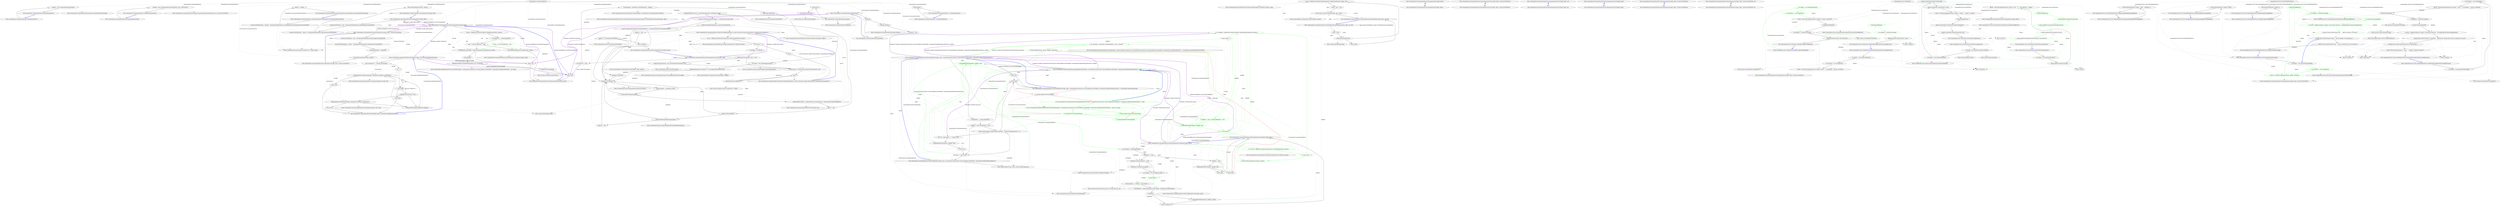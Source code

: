 digraph  {
n118 [label="CommandLine.CommandLineParser", span=""];
n0 [cluster="CommandLine.CommandLineParser.CommandLineParser()", label="Entry CommandLine.CommandLineParser.CommandLineParser()", span="46-46"];
n1 [cluster="CommandLine.CommandLineParser.CommandLineParser()", label="_settings = new CommandLineParserSettings()", span="48-48"];
n2 [cluster="CommandLine.CommandLineParser.CommandLineParser()", label="Exit CommandLine.CommandLineParser.CommandLineParser()", span="46-46"];
n3 [cluster="CommandLine.CommandLineParserSettings.CommandLineParserSettings()", label="Entry CommandLine.CommandLineParserSettings.CommandLineParserSettings()", span="52-52"];
n4 [cluster="CommandLine.CommandLineParser.CommandLineParser(bool)", label="Entry CommandLine.CommandLineParser.CommandLineParser(bool)", span="52-52"];
n5 [cluster="CommandLine.CommandLineParser.CommandLineParser(bool)", label="_settings = new CommandLineParserSettings(false, false, Console.Error)", span="54-54"];
n6 [cluster="CommandLine.CommandLineParser.CommandLineParser(bool)", label="Exit CommandLine.CommandLineParser.CommandLineParser(bool)", span="52-52"];
n7 [cluster="CommandLine.CommandLineParserSettings.CommandLineParserSettings(bool, bool, System.IO.TextWriter)", label="Entry CommandLine.CommandLineParserSettings.CommandLineParserSettings(bool, bool, System.IO.TextWriter)", span="112-112"];
n8 [cluster="CommandLine.CommandLineParser.CommandLineParser(CommandLine.CommandLineParserSettings)", label="Entry CommandLine.CommandLineParser.CommandLineParser(CommandLine.CommandLineParserSettings)", span="63-63"];
n9 [cluster="CommandLine.CommandLineParser.CommandLineParser(CommandLine.CommandLineParserSettings)", label="Assumes.NotNull(settings, ''settings'', SR.ArgumentNullException_CommandLineParserSettingsInstanceCannotBeNull)", span="65-65"];
n10 [cluster="CommandLine.CommandLineParser.CommandLineParser(CommandLine.CommandLineParserSettings)", label="_settings = settings", span="66-66"];
n12 [cluster="CommandLine.Internal.Assumes.NotNull<T>(T, string, string)", label="Entry CommandLine.Internal.Assumes.NotNull<T>(T, string, string)", span="52-52"];
n11 [cluster="CommandLine.CommandLineParser.CommandLineParser(CommandLine.CommandLineParserSettings)", label="Exit CommandLine.CommandLineParser.CommandLineParser(CommandLine.CommandLineParserSettings)", span="63-63"];
n13 [cluster="CommandLine.CommandLineParser.ParseArguments(string[], object)", label="Entry CommandLine.CommandLineParser.ParseArguments(string[], object)", span="87-87"];
n14 [cluster="CommandLine.CommandLineParser.ParseArguments(string[], object)", label="Assumes.NotNull(args, ''args'', SR.ArgumentNullException_ArgsStringArrayCannotBeNull)", span="89-89"];
n15 [cluster="CommandLine.CommandLineParser.ParseArguments(string[], object)", label="Assumes.NotNull(options, ''options'', SR.ArgumentNullException_OptionsInstanceCannotBeNull)", span="90-90"];
n16 [cluster="CommandLine.CommandLineParser.ParseArguments(string[], object)", label="return DoParseArguments(args, options);", span="92-92"];
n17 [cluster="CommandLine.CommandLineParser.ParseArguments(string[], object)", label="Exit CommandLine.CommandLineParser.ParseArguments(string[], object)", span="87-87"];
n18 [cluster="CommandLine.CommandLineParser.DoParseArguments(string[], object)", label="Entry CommandLine.CommandLineParser.DoParseArguments(string[], object)", span="117-117"];
n19 [cluster="CommandLine.CommandLineParser.ParseArguments(string[], object, System.IO.TextWriter)", label="Entry CommandLine.CommandLineParser.ParseArguments(string[], object, System.IO.TextWriter)", span="108-108"];
n20 [cluster="CommandLine.CommandLineParser.ParseArguments(string[], object, System.IO.TextWriter)", label="Assumes.NotNull(args, ''args'', SR.ArgumentNullException_ArgsStringArrayCannotBeNull)", span="110-110"];
n21 [cluster="CommandLine.CommandLineParser.ParseArguments(string[], object, System.IO.TextWriter)", label="Assumes.NotNull(options, ''options'', SR.ArgumentNullException_OptionsInstanceCannotBeNull)", span="111-111"];
n22 [cluster="CommandLine.CommandLineParser.ParseArguments(string[], object, System.IO.TextWriter)", label="_settings.HelpWriter = helpWriter", span="113-113"];
n23 [cluster="CommandLine.CommandLineParser.ParseArguments(string[], object, System.IO.TextWriter)", label="return DoParseArguments(args, options);", span="114-114"];
n24 [cluster="CommandLine.CommandLineParser.ParseArguments(string[], object, System.IO.TextWriter)", label="Exit CommandLine.CommandLineParser.ParseArguments(string[], object, System.IO.TextWriter)", span="108-108"];
n25 [cluster="CommandLine.CommandLineParser.DoParseArguments(string[], object)", label="var pair = ReflectionUtil.RetrieveMethod<HelpOptionAttribute>(options)", span="119-119"];
n28 [cluster="CommandLine.CommandLineParser.DoParseArguments(string[], object)", label="ParseHelp(args, pair.Right) || !DoParseArgumentsUsingVerbs(args, options)", span="125-125"];
n30 [cluster="CommandLine.CommandLineParser.DoParseArguments(string[], object)", label="HelpOptionAttribute.InvokeMethod(options, pair, out helpText)", span="128-128"];
n34 [cluster="CommandLine.CommandLineParser.DoParseArguments(string[], object)", label="return DoParseArgumentsUsingVerbs(args, options);", span="135-135"];
n26 [cluster="CommandLine.CommandLineParser.DoParseArguments(string[], object)", label="var helpWriter = _settings.HelpWriter", span="120-120"];
n36 [cluster="CommandLine.Internal.ReflectionUtil.RetrieveMethod<TAttribute>(object)", label="Entry CommandLine.Internal.ReflectionUtil.RetrieveMethod<TAttribute>(object)", span="70-70"];
n27 [cluster="CommandLine.CommandLineParser.DoParseArguments(string[], object)", label="pair != null && helpWriter != null", span="122-122"];
n31 [cluster="CommandLine.CommandLineParser.DoParseArguments(string[], object)", label="helpWriter.Write(helpText)", span="129-129"];
n29 [cluster="CommandLine.CommandLineParser.DoParseArguments(string[], object)", label="string helpText", span="127-127"];
n33 [cluster="CommandLine.CommandLineParser.DoParseArguments(string[], object)", label="return true;", span="132-132"];
n37 [cluster="CommandLine.CommandLineParser.ParseHelp(string[], CommandLine.HelpOptionAttribute)", label="Entry CommandLine.CommandLineParser.ParseHelp(string[], CommandLine.HelpOptionAttribute)", span="180-180"];
n38 [cluster="CommandLine.CommandLineParser.DoParseArgumentsUsingVerbs(string[], object)", label="Entry CommandLine.CommandLineParser.DoParseArgumentsUsingVerbs(string[], object)", span="58-58"];
n39 [cluster="CommandLine.HelpOptionAttribute.InvokeMethod(object, CommandLine.Internal.Pair<System.Reflection.MethodInfo, CommandLine.HelpOptionAttribute>, out string)", label="Entry CommandLine.HelpOptionAttribute.InvokeMethod(object, CommandLine.Internal.Pair<System.Reflection.MethodInfo, CommandLine.HelpOptionAttribute>, out string)", span="103-103"];
n32 [cluster="CommandLine.CommandLineParser.DoParseArguments(string[], object)", label="return false;", span="130-130"];
n40 [cluster="System.IO.TextWriter.Write(string)", label="Entry System.IO.TextWriter.Write(string)", span="0-0"];
n35 [cluster="CommandLine.CommandLineParser.DoParseArguments(string[], object)", label="Exit CommandLine.CommandLineParser.DoParseArguments(string[], object)", span="117-117"];
n41 [cluster="CommandLine.CommandLineParser.DoParseArgumentsCore(string[], object)", label="Entry CommandLine.CommandLineParser.DoParseArgumentsCore(string[], object)", span="138-138"];
n42 [cluster="CommandLine.CommandLineParser.DoParseArgumentsCore(string[], object)", label="bool hadError = false", span="140-140"];
n43 [cluster="CommandLine.CommandLineParser.DoParseArgumentsCore(string[], object)", label="var optionMap = OptionInfo.CreateMap(options, _settings)", span="141-141"];
n45 [cluster="CommandLine.CommandLineParser.DoParseArgumentsCore(string[], object)", label="var target = new TargetWrapper(options)", span="143-143"];
n46 [cluster="CommandLine.CommandLineParser.DoParseArgumentsCore(string[], object)", label="IArgumentEnumerator arguments = new StringArrayEnumerator(args)", span="145-145"];
n52 [cluster="CommandLine.CommandLineParser.DoParseArgumentsCore(string[], object)", label="Internal.ParserState result = parser.Parse(arguments, optionMap, options)", span="154-154"];
n54 [cluster="CommandLine.CommandLineParser.DoParseArgumentsCore(string[], object)", label="SetParserStateIfNeeded(options, parser.PostParsingState)", span="157-157"];
n61 [cluster="CommandLine.CommandLineParser.DoParseArgumentsCore(string[], object)", label="hadError |= !optionMap.EnforceRules()", span="175-175"];
n44 [cluster="CommandLine.CommandLineParser.DoParseArgumentsCore(string[], object)", label="optionMap.SetDefaults()", span="142-142"];
n64 [cluster="CommandLine.Internal.OptionInfo.CreateMap(object, CommandLine.CommandLineParserSettings)", label="Entry CommandLine.Internal.OptionInfo.CreateMap(object, CommandLine.CommandLineParserSettings)", span="73-73"];
n65 [cluster="CommandLine.Internal.OptionMap.SetDefaults()", label="Entry CommandLine.Internal.OptionMap.SetDefaults()", span="120-120"];
n66 [cluster="CommandLine.Internal.TargetWrapper.TargetWrapper(object)", label="Entry CommandLine.Internal.TargetWrapper.TargetWrapper(object)", span="43-43"];
n58 [cluster="CommandLine.CommandLineParser.DoParseArgumentsCore(string[], object)", label="target.IsValueListDefined", span="165-165"];
n59 [cluster="CommandLine.CommandLineParser.DoParseArgumentsCore(string[], object)", label="!target.AddValueItemIfAllowed(argument)", span="167-167"];
n47 [cluster="CommandLine.CommandLineParser.DoParseArgumentsCore(string[], object)", label="arguments.MoveNext()", span="146-146"];
n67 [cluster="CommandLine.Internal.StringArrayEnumerator.StringArrayEnumerator(string[])", label="Entry CommandLine.Internal.StringArrayEnumerator.StringArrayEnumerator(string[])", span="47-47"];
n48 [cluster="CommandLine.CommandLineParser.DoParseArgumentsCore(string[], object)", label="string argument = arguments.Current", span="148-148"];
n57 [cluster="CommandLine.CommandLineParser.DoParseArgumentsCore(string[], object)", label="arguments.MoveNext()", span="163-163"];
n68 [cluster="CommandLine.Internal.IArgumentEnumerator.MoveNext()", label="Entry CommandLine.Internal.IArgumentEnumerator.MoveNext()", span="48-48"];
n49 [cluster="CommandLine.CommandLineParser.DoParseArgumentsCore(string[], object)", label="!string.IsNullOrEmpty(argument)", span="149-149"];
n50 [cluster="CommandLine.CommandLineParser.DoParseArgumentsCore(string[], object)", label="ArgumentParser parser = ArgumentParser.Create(argument, _settings.IgnoreUnknownArguments)", span="151-151"];
n69 [cluster="string.IsNullOrEmpty(string)", label="Entry string.IsNullOrEmpty(string)", span="0-0"];
n51 [cluster="CommandLine.CommandLineParser.DoParseArgumentsCore(string[], object)", label="parser != null", span="152-152"];
n70 [cluster="CommandLine.Internal.ArgumentParser.Create(string, bool)", label="Entry CommandLine.Internal.ArgumentParser.Create(string, bool)", span="57-57"];
n53 [cluster="CommandLine.CommandLineParser.DoParseArgumentsCore(string[], object)", label="(result & Internal.ParserState.Failure) == Internal.ParserState.Failure", span="155-155"];
n71 [cluster="CommandLine.Internal.ArgumentParser.Parse(CommandLine.Internal.IArgumentEnumerator, CommandLine.Internal.OptionMap, object)", label="Entry CommandLine.Internal.ArgumentParser.Parse(CommandLine.Internal.IArgumentEnumerator, CommandLine.Internal.OptionMap, object)", span="48-48"];
n56 [cluster="CommandLine.CommandLineParser.DoParseArgumentsCore(string[], object)", label="(result & Internal.ParserState.MoveOnNextElement) == Internal.ParserState.MoveOnNextElement", span="162-162"];
n55 [cluster="CommandLine.CommandLineParser.DoParseArgumentsCore(string[], object)", label="hadError = true", span="158-158"];
n72 [cluster="CommandLine.CommandLineParser.SetParserStateIfNeeded(object, System.Collections.Generic.IEnumerable<CommandLine.ParsingError>)", label="Entry CommandLine.CommandLineParser.SetParserStateIfNeeded(object, System.Collections.Generic.IEnumerable<CommandLine.ParsingError>)", span="206-206"];
n60 [cluster="CommandLine.CommandLineParser.DoParseArgumentsCore(string[], object)", label="hadError = true", span="169-169"];
n73 [cluster="CommandLine.Internal.TargetWrapper.AddValueItemIfAllowed(string)", label="Entry CommandLine.Internal.TargetWrapper.AddValueItemIfAllowed(string)", span="55-55"];
n62 [cluster="CommandLine.CommandLineParser.DoParseArgumentsCore(string[], object)", label="return !hadError;", span="177-177"];
n74 [cluster="CommandLine.Internal.OptionMap.EnforceRules()", label="Entry CommandLine.Internal.OptionMap.EnforceRules()", span="115-115"];
n63 [cluster="CommandLine.CommandLineParser.DoParseArgumentsCore(string[], object)", label="Exit CommandLine.CommandLineParser.DoParseArgumentsCore(string[], object)", span="138-138"];
n75 [cluster="CommandLine.CommandLineParser.ParseHelp(string[], CommandLine.HelpOptionAttribute)", label="bool caseSensitive = _settings.CaseSensitive", span="182-182"];
n77 [cluster="CommandLine.CommandLineParser.ParseHelp(string[], CommandLine.HelpOptionAttribute)", label="i < args.Length", span="184-184"];
n78 [cluster="CommandLine.CommandLineParser.ParseHelp(string[], CommandLine.HelpOptionAttribute)", label="helpOption.ShortName != null", span="186-186"];
n79 [cluster="CommandLine.CommandLineParser.ParseHelp(string[], CommandLine.HelpOptionAttribute)", label="ArgumentParser.CompareShort(args[i], helpOption.ShortName, caseSensitive)", span="188-188"];
n81 [cluster="CommandLine.CommandLineParser.ParseHelp(string[], CommandLine.HelpOptionAttribute)", label="!string.IsNullOrEmpty(helpOption.LongName)", span="194-194"];
n82 [cluster="CommandLine.CommandLineParser.ParseHelp(string[], CommandLine.HelpOptionAttribute)", label="ArgumentParser.CompareLong(args[i], helpOption.LongName, caseSensitive)", span="196-196"];
n76 [cluster="CommandLine.CommandLineParser.ParseHelp(string[], CommandLine.HelpOptionAttribute)", label="int i = 0", span="184-184"];
n84 [cluster="CommandLine.CommandLineParser.ParseHelp(string[], CommandLine.HelpOptionAttribute)", label="i++", span="184-184"];
n85 [cluster="CommandLine.CommandLineParser.ParseHelp(string[], CommandLine.HelpOptionAttribute)", label="return false;", span="203-203"];
n80 [cluster="CommandLine.CommandLineParser.ParseHelp(string[], CommandLine.HelpOptionAttribute)", label="return true;", span="190-190"];
n87 [cluster="CommandLine.Internal.ArgumentParser.CompareShort(string, char?, bool)", label="Entry CommandLine.Internal.ArgumentParser.CompareShort(string, char?, bool)", span="99-99"];
n83 [cluster="CommandLine.CommandLineParser.ParseHelp(string[], CommandLine.HelpOptionAttribute)", label="return true;", span="198-198"];
n88 [cluster="CommandLine.Internal.ArgumentParser.CompareLong(string, string, bool)", label="Entry CommandLine.Internal.ArgumentParser.CompareLong(string, string, bool)", span="104-104"];
n86 [cluster="CommandLine.CommandLineParser.ParseHelp(string[], CommandLine.HelpOptionAttribute)", label="Exit CommandLine.CommandLineParser.ParseHelp(string[], CommandLine.HelpOptionAttribute)", span="180-180"];
n89 [cluster="CommandLine.CommandLineParser.SetParserStateIfNeeded(object, System.Collections.Generic.IEnumerable<CommandLine.ParsingError>)", label="var list = ReflectionUtil.RetrievePropertyList<ParserStateAttribute>(options)", span="208-208"];
n93 [cluster="CommandLine.CommandLineParser.SetParserStateIfNeeded(object, System.Collections.Generic.IEnumerable<CommandLine.ParsingError>)", label="property.GetValue(options, null) == null", span="215-215"];
n94 [cluster="CommandLine.CommandLineParser.SetParserStateIfNeeded(object, System.Collections.Generic.IEnumerable<CommandLine.ParsingError>)", label="property.SetValue(options, new CommandLine.ParserState(), null)", span="218-218"];
n95 [cluster="CommandLine.CommandLineParser.SetParserStateIfNeeded(object, System.Collections.Generic.IEnumerable<CommandLine.ParsingError>)", label="var parserState = (IParserState) property.GetValue(options, null)", span="220-220"];
n96 [cluster="CommandLine.CommandLineParser.SetParserStateIfNeeded(object, System.Collections.Generic.IEnumerable<CommandLine.ParsingError>)", label=errors, span="221-221"];
n90 [cluster="CommandLine.CommandLineParser.SetParserStateIfNeeded(object, System.Collections.Generic.IEnumerable<CommandLine.ParsingError>)", label="list.Count == 0", span="209-209"];
n99 [cluster="CommandLine.Internal.ReflectionUtil.RetrievePropertyList<TAttribute>(object)", label="Entry CommandLine.Internal.ReflectionUtil.RetrievePropertyList<TAttribute>(object)", span="43-43"];
n92 [cluster="CommandLine.CommandLineParser.SetParserStateIfNeeded(object, System.Collections.Generic.IEnumerable<CommandLine.ParsingError>)", label="var property = list[0].Left", span="213-213"];
n91 [cluster="CommandLine.CommandLineParser.SetParserStateIfNeeded(object, System.Collections.Generic.IEnumerable<CommandLine.ParsingError>)", label="return;", span="211-211"];
n100 [cluster="System.Reflection.PropertyInfo.GetValue(object, object[])", label="Entry System.Reflection.PropertyInfo.GetValue(object, object[])", span="0-0"];
n101 [cluster="CommandLine.ParserState.ParserState()", label="Entry CommandLine.ParserState.ParserState()", span="47-47"];
n102 [cluster="System.Reflection.PropertyInfo.SetValue(object, object, object[])", label="Entry System.Reflection.PropertyInfo.SetValue(object, object, object[])", span="0-0"];
n97 [cluster="CommandLine.CommandLineParser.SetParserStateIfNeeded(object, System.Collections.Generic.IEnumerable<CommandLine.ParsingError>)", label="parserState.Errors.Add(error)", span="223-223"];
n98 [cluster="CommandLine.CommandLineParser.SetParserStateIfNeeded(object, System.Collections.Generic.IEnumerable<CommandLine.ParsingError>)", label="Exit CommandLine.CommandLineParser.SetParserStateIfNeeded(object, System.Collections.Generic.IEnumerable<CommandLine.ParsingError>)", span="206-206"];
n103 [cluster="System.Collections.Generic.ICollection<T>.Add(T)", label="Entry System.Collections.Generic.ICollection<T>.Add(T)", span="0-0"];
n104 [cluster="CommandLine.CommandLineParser.Dispose()", label="Entry CommandLine.CommandLineParser.Dispose()", span="227-227"];
n105 [cluster="CommandLine.CommandLineParser.Dispose()", label="Dispose(true)", span="229-229"];
n106 [cluster="CommandLine.CommandLineParser.Dispose()", label="GC.SuppressFinalize(this)", span="231-231"];
n108 [cluster="CommandLine.CommandLineParser.Dispose(bool)", label="Entry CommandLine.CommandLineParser.Dispose(bool)", span="234-234"];
n107 [cluster="CommandLine.CommandLineParser.Dispose()", label="Exit CommandLine.CommandLineParser.Dispose()", span="227-227"];
n109 [cluster="System.GC.SuppressFinalize(object)", label="Entry System.GC.SuppressFinalize(object)", span="0-0"];
n110 [cluster="CommandLine.CommandLineParser.Dispose(bool)", label="!_disposed", span="236-236"];
n111 [cluster="CommandLine.CommandLineParser.Dispose(bool)", label="_settings.Dispose()", span="238-238"];
n113 [cluster="CommandLine.CommandLineParser.Dispose(bool)", label="Exit CommandLine.CommandLineParser.Dispose(bool)", span="234-234"];
n112 [cluster="CommandLine.CommandLineParser.Dispose(bool)", label="_disposed = true", span="239-239"];
n114 [cluster="CommandLine.CommandLineParserSettings.Dispose()", label="Entry CommandLine.CommandLineParserSettings.Dispose()", span="167-167"];
n115 [cluster="CommandLine.CommandLineParser.~CommandLineParser()", label="Entry CommandLine.CommandLineParser.~CommandLineParser()", span="243-243"];
n116 [cluster="CommandLine.CommandLineParser.~CommandLineParser()", label="Dispose(false)", span="245-245"];
n117 [cluster="CommandLine.CommandLineParser.~CommandLineParser()", label="Exit CommandLine.CommandLineParser.~CommandLineParser()", span="243-243"];
d27 [cluster="CommandLine.CommandLineParser.DoParseArguments(string[], object)", color=green, community=0, label="0: pair != null && helpWriter != null", span="122-122"];
m0_41 [cluster="CommandLine.CommandLineParser.DisplayHelpVerbText(object, CommandLine.Internal.Pair<System.Reflection.MethodInfo, CommandLine.HelpVerbOptionAttribute>, string)", file="CommandLineParser.Verbs.cs", label="Entry CommandLine.CommandLineParser.DisplayHelpVerbText(object, CommandLine.Internal.Pair<System.Reflection.MethodInfo, CommandLine.HelpVerbOptionAttribute>, string)", span="127-127"];
m0_56 [cluster="CommandLine.CommandLineParser.TryParseHelpVerb(string[], object, CommandLine.Internal.Pair<System.Reflection.MethodInfo, CommandLine.HelpVerbOptionAttribute>, CommandLine.Internal.OptionMap)", color=green, community=0, file="CommandLineParser.Verbs.cs", label="0: DisplayHelpVerbText(options, helpInfo, verb)", span="132-132"];
m0_57 [cluster="CommandLine.CommandLineParser.TryParseHelpVerb(string[], object, CommandLine.Internal.Pair<System.Reflection.MethodInfo, CommandLine.HelpVerbOptionAttribute>, CommandLine.Internal.OptionMap)", file="CommandLineParser.Verbs.cs", label="return true;", span="133-133"];
m0_58 [cluster="CommandLine.CommandLineParser.TryParseHelpVerb(string[], object, CommandLine.Internal.Pair<System.Reflection.MethodInfo, CommandLine.HelpVerbOptionAttribute>, CommandLine.Internal.OptionMap)", file="CommandLineParser.Verbs.cs", label="return false;", span="136-136"];
m0_59 [cluster="CommandLine.CommandLineParser.TryParseHelpVerb(string[], object, CommandLine.Internal.Pair<System.Reflection.MethodInfo, CommandLine.HelpVerbOptionAttribute>, CommandLine.Internal.OptionMap)", file="CommandLineParser.Verbs.cs", label="Exit CommandLine.CommandLineParser.TryParseHelpVerb(string[], object, CommandLine.Internal.Pair<System.Reflection.MethodInfo, CommandLine.HelpVerbOptionAttribute>, CommandLine.Internal.OptionMap)", span="111-111"];
m0_60 [cluster="CommandLine.CommandLineParser.DisplayHelpVerbText(object, CommandLine.Internal.Pair<System.Reflection.MethodInfo, CommandLine.HelpVerbOptionAttribute>, string)", color=red, community=0, file="CommandLineParser.Verbs.cs", label="2: _settings.HelpWriter.Write(helpText)", span="138-138"];
m0_61 [cluster="CommandLine.CommandLineParser.DisplayHelpVerbText(object, CommandLine.Internal.Pair<System.Reflection.MethodInfo, CommandLine.HelpVerbOptionAttribute>, string)", color=green, community=0, file="CommandLineParser.Verbs.cs", label="0: Exit CommandLine.CommandLineParser.DisplayHelpVerbText(object, CommandLine.Internal.Pair<System.Reflection.MethodInfo, CommandLine.HelpVerbOptionAttribute>, string)", span="127-127"];
m0_62 [cluster="CommandLine.HelpVerbOptionAttribute.InvokeMethod(object, CommandLine.Internal.Pair<System.Reflection.MethodInfo, CommandLine.HelpVerbOptionAttribute>, string, out string)", color=green, community=0, file="CommandLineParser.Verbs.cs", label="0: Entry CommandLine.HelpVerbOptionAttribute.InvokeMethod(object, CommandLine.Internal.Pair<System.Reflection.MethodInfo, CommandLine.HelpVerbOptionAttribute>, string, out string)", span="86-86"];
m0_63 [cluster="System.IO.TextWriter.Write(string)", color=green, community=0, file="CommandLineParser.Verbs.cs", label="0: Entry System.IO.TextWriter.Write(string)", span="0-0"];
m0_64 [cluster="CommandLine.CommandLineParser.DisplayHelpVerbText(object, CommandLine.Internal.Pair<System.Reflection.MethodInfo, CommandLine.HelpVerbOptionAttribute>, string)", color=green, community=0, file="CommandLineParser.Verbs.cs", label="0: CommandLine.CommandLineParser", span=""];
m0_65 [cluster="CommandLine.CommandLineParser.DisplayHelpVerbText(object, CommandLine.Internal.Pair<System.Reflection.MethodInfo, CommandLine.HelpVerbOptionAttribute>, string)", color=green, community=0, file="CommandLineParser.Verbs.cs", label="2: _settings.HelpWriter.Write(helpText)", span="150-150"];
m0_43 [cluster="CommandLine.CommandLineParser.TryParseHelpVerb(string[], object, CommandLine.Internal.Pair<System.Reflection.MethodInfo, CommandLine.HelpVerbOptionAttribute>)", file="CommandLineParser.Verbs.cs", label="Entry CommandLine.CommandLineParser.TryParseHelpVerb(string[], object, CommandLine.Internal.Pair<System.Reflection.MethodInfo, CommandLine.HelpVerbOptionAttribute>)", span="111-111"];
m0_50 [cluster="CommandLine.CommandLineParser.TryParseHelpVerb(string[], object, CommandLine.Internal.Pair<System.Reflection.MethodInfo, CommandLine.HelpVerbOptionAttribute>)", file="CommandLineParser.Verbs.cs", label="var verb = args.Length > 1 ? args[1] : null", span="119-119"];
m0_54 [cluster="CommandLine.CommandLineParser.TryParseHelpVerb(string[], object, CommandLine.Internal.Pair<System.Reflection.MethodInfo, CommandLine.HelpVerbOptionAttribute>)", file="CommandLineParser.Verbs.cs", label="Exit CommandLine.CommandLineParser.TryParseHelpVerb(string[], object, CommandLine.Internal.Pair<System.Reflection.MethodInfo, CommandLine.HelpVerbOptionAttribute>)", span="111-111"];
m0_55 [cluster="string.Compare(string, string, System.StringComparison)", file="CommandLineParser.Verbs.cs", label="Entry string.Compare(string, string, System.StringComparison)", span="0-0"];
m0_51 [cluster="CommandLine.CommandLineParser.TryParseHelpVerb(string[], object, CommandLine.Internal.Pair<System.Reflection.MethodInfo, CommandLine.HelpVerbOptionAttribute>)", file="CommandLineParser.Verbs.cs", label="DisplayHelpVerbText(options, helpInfo, verb)", span="120-120"];
m0_53 [cluster="CommandLine.CommandLineParser.TryParseHelpVerb(string[], object, CommandLine.Internal.Pair<System.Reflection.MethodInfo, CommandLine.HelpVerbOptionAttribute>)", file="CommandLineParser.Verbs.cs", label="return false;", span="124-124"];
m0_47 [cluster="CommandLine.CommandLineParser.TryParseHelpVerb(string[], object, CommandLine.Internal.Pair<System.Reflection.MethodInfo, CommandLine.HelpVerbOptionAttribute>)", file="CommandLineParser.Verbs.cs", label="var helpWriter = _settings.HelpWriter", span="113-113"];
m0_48 [cluster="CommandLine.CommandLineParser.TryParseHelpVerb(string[], object, CommandLine.Internal.Pair<System.Reflection.MethodInfo, CommandLine.HelpVerbOptionAttribute>)", file="CommandLineParser.Verbs.cs", label="helpInfo != null && helpWriter != null", span="114-114"];
m0_49 [cluster="CommandLine.CommandLineParser.TryParseHelpVerb(string[], object, CommandLine.Internal.Pair<System.Reflection.MethodInfo, CommandLine.HelpVerbOptionAttribute>)", file="CommandLineParser.Verbs.cs", label="string.Compare(args[0], helpInfo.Right.LongName, _settings.StringComparison) == 0", span="116-116"];
m0_52 [cluster="CommandLine.CommandLineParser.TryParseHelpVerb(string[], object, CommandLine.Internal.Pair<System.Reflection.MethodInfo, CommandLine.HelpVerbOptionAttribute>)", file="CommandLineParser.Verbs.cs", label="return true;", span="121-121"];
m0_45 [cluster="CommandLine.Internal.OptionInfo.CreateInstance(object)", file="CommandLineParser.Verbs.cs", label="Entry CommandLine.Internal.OptionInfo.CreateInstance(object)", span="58-58"];
m0_9 [cluster="CommandLine.Internal.ReflectionUtil.RetrieveOptionProperty<TAttribute>(object, string)", file="CommandLineParser.Verbs.cs", label="Entry CommandLine.Internal.ReflectionUtil.RetrieveOptionProperty<TAttribute>(object, string)", span="151-151"];
m0_42 [cluster="CommandLine.Internal.OptionInfo.CreateMap(object, System.Collections.Generic.IList<CommandLine.Internal.Pair<System.Reflection.PropertyInfo, CommandLine.VerbOptionAttribute>>, CommandLine.CommandLineParserSettings)", file="CommandLineParser.Verbs.cs", label="Entry CommandLine.Internal.OptionInfo.CreateMap(object, System.Collections.Generic.IList<CommandLine.Internal.Pair<System.Reflection.PropertyInfo, CommandLine.VerbOptionAttribute>>, CommandLine.CommandLineParserSettings)", span="73-73"];
m0_11 [cluster="CommandLine.CommandLineParser.DoParseArgumentsUsingVerbs(string[], object)", file="CommandLineParser.Verbs.cs", label="Entry CommandLine.CommandLineParser.DoParseArgumentsUsingVerbs(string[], object)", span="58-58"];
m0_12 [cluster="CommandLine.CommandLineParser.DoParseArgumentsUsingVerbs(string[], object)", color=green, community=0, file="CommandLineParser.Verbs.cs", label="0: var verbs = ReflectionUtil.RetrievePropertyList<VerbOptionAttribute>(options)", span="60-60"];
m0_14 [cluster="CommandLine.CommandLineParser.DoParseArgumentsUsingVerbs(string[], object)", color=green, community=0, file="CommandLineParser.Verbs.cs", label="0: return DoParseArgumentsCore(args, options);", span="64-64"];
m0_15 [cluster="CommandLine.CommandLineParser.DoParseArgumentsUsingVerbs(string[], object)", color=green, community=0, file="CommandLineParser.Verbs.cs", label="0: var helpInfo = ReflectionUtil.RetrieveMethod<HelpVerbOptionAttribute>(options)", span="66-66"];
m0_16 [cluster="CommandLine.CommandLineParser.DoParseArgumentsUsingVerbs(string[], object)", color=green, community=0, file="CommandLineParser.Verbs.cs", label="0: args.Length == 0", span="67-67"];
m0_18 [cluster="CommandLine.CommandLineParser.DoParseArgumentsUsingVerbs(string[], object)", color=green, community=0, file="CommandLineParser.Verbs.cs", label="0: DisplayHelpVerbText(options, helpInfo, null)", span="71-71"];
m0_20 [cluster="CommandLine.CommandLineParser.DoParseArgumentsUsingVerbs(string[], object)", color=green, community=0, file="CommandLineParser.Verbs.cs", label="0: var optionMap = OptionInfo.CreateMap(options, verbs, _settings)", span="75-75"];
m0_21 [cluster="CommandLine.CommandLineParser.DoParseArgumentsUsingVerbs(string[], object)", color=green, community=0, file="CommandLineParser.Verbs.cs", label="0: TryParseHelpVerb(args, options, helpInfo, optionMap)", span="77-77"];
m0_23 [cluster="CommandLine.CommandLineParser.DoParseArgumentsUsingVerbs(string[], object)", file="CommandLineParser.Verbs.cs", label="var verbOption = optionMap[args[0]]", span="82-82"];
m0_26 [cluster="CommandLine.CommandLineParser.DoParseArgumentsUsingVerbs(string[], object)", file="CommandLineParser.Verbs.cs", label="DisplayHelpVerbText(options, helpInfo, null)", span="88-88"];
m0_28 [cluster="CommandLine.CommandLineParser.DoParseArgumentsUsingVerbs(string[], object)", file="CommandLineParser.Verbs.cs", label="verbOption.GetValue(options) == null", span="92-92"];
m0_29 [cluster="CommandLine.CommandLineParser.DoParseArgumentsUsingVerbs(string[], object)", file="CommandLineParser.Verbs.cs", label="verbOption.CreateInstance(options)", span="95-95"];
m0_30 [cluster="CommandLine.CommandLineParser.DoParseArgumentsUsingVerbs(string[], object)", file="CommandLineParser.Verbs.cs", label="var verbArgs = new string[args.Length - 1]", span="97-97"];
m0_31 [cluster="CommandLine.CommandLineParser.DoParseArgumentsUsingVerbs(string[], object)", color=green, community=0, file="CommandLineParser.Verbs.cs", label="0: args.Length > 1", span="98-98"];
m0_32 [cluster="CommandLine.CommandLineParser.DoParseArgumentsUsingVerbs(string[], object)", file="CommandLineParser.Verbs.cs", label="Array.Copy(args, 1, verbArgs, 0, args.Length - 1)", span="100-100"];
m0_33 [cluster="CommandLine.CommandLineParser.DoParseArgumentsUsingVerbs(string[], object)", file="CommandLineParser.Verbs.cs", label="var verbResult = DoParseArgumentsCore(verbArgs, verbOption.GetValue(options))", span="102-102"];
m0_35 [cluster="CommandLine.CommandLineParser.DoParseArgumentsUsingVerbs(string[], object)", file="CommandLineParser.Verbs.cs", label="DisplayHelpVerbText(options, helpInfo, args[0])", span="106-106"];
m0_13 [cluster="CommandLine.CommandLineParser.DoParseArgumentsUsingVerbs(string[], object)", color=green, community=0, file="CommandLineParser.Verbs.cs", label="0: verbs.Count == 0", span="61-61"];
m0_17 [cluster="CommandLine.CommandLineParser.DoParseArgumentsUsingVerbs(string[], object)", color=green, community=0, file="CommandLineParser.Verbs.cs", label="2: helpInfo != null || _settings.HelpWriter != null", span="69-69"];
m0_25 [cluster="CommandLine.CommandLineParser.DoParseArgumentsUsingVerbs(string[], object)", file="CommandLineParser.Verbs.cs", label="helpInfo != null", span="86-86"];
m0_19 [cluster="CommandLine.CommandLineParser.DoParseArgumentsUsingVerbs(string[], object)", color=green, community=0, file="CommandLineParser.Verbs.cs", label="0: return false;", span="73-73"];
m0_22 [cluster="CommandLine.CommandLineParser.DoParseArgumentsUsingVerbs(string[], object)", file="CommandLineParser.Verbs.cs", label="return false;", span="80-80"];
m0_24 [cluster="CommandLine.CommandLineParser.DoParseArgumentsUsingVerbs(string[], object)", file="CommandLineParser.Verbs.cs", label="verbOption == null", span="84-84"];
m0_27 [cluster="CommandLine.CommandLineParser.DoParseArgumentsUsingVerbs(string[], object)", file="CommandLineParser.Verbs.cs", label="return false;", span="90-90"];
m0_34 [cluster="CommandLine.CommandLineParser.DoParseArgumentsUsingVerbs(string[], object)", file="CommandLineParser.Verbs.cs", label="!verbResult", span="103-103"];
m0_36 [cluster="CommandLine.CommandLineParser.DoParseArgumentsUsingVerbs(string[], object)", file="CommandLineParser.Verbs.cs", label="return verbResult;", span="108-108"];
m0_37 [cluster="CommandLine.CommandLineParser.DoParseArgumentsUsingVerbs(string[], object)", file="CommandLineParser.Verbs.cs", label="Exit CommandLine.CommandLineParser.DoParseArgumentsUsingVerbs(string[], object)", span="58-58"];
m0_8 [cluster="string.IsNullOrEmpty(string)", file="CommandLineParser.Verbs.cs", label="Entry string.IsNullOrEmpty(string)", span="0-0"];
m0_38 [cluster="CommandLine.Internal.ReflectionUtil.RetrievePropertyList<TAttribute>(object)", file="CommandLineParser.Verbs.cs", label="Entry CommandLine.Internal.ReflectionUtil.RetrievePropertyList<TAttribute>(object)", span="43-43"];
m0_0 [cluster="CommandLine.CommandLineParser.GetVerbOptionsInstanceByName(string, object, out bool)", file="CommandLineParser.Verbs.cs", label="Entry CommandLine.CommandLineParser.GetVerbOptionsInstanceByName(string, object, out bool)", span="46-46"];
m0_1 [cluster="CommandLine.CommandLineParser.GetVerbOptionsInstanceByName(string, object, out bool)", file="CommandLineParser.Verbs.cs", label="found = false", span="48-48"];
m0_2 [cluster="CommandLine.CommandLineParser.GetVerbOptionsInstanceByName(string, object, out bool)", file="CommandLineParser.Verbs.cs", label="string.IsNullOrEmpty(verb)", span="49-49"];
m0_3 [cluster="CommandLine.CommandLineParser.GetVerbOptionsInstanceByName(string, object, out bool)", file="CommandLineParser.Verbs.cs", label="return target;", span="51-51"];
m0_4 [cluster="CommandLine.CommandLineParser.GetVerbOptionsInstanceByName(string, object, out bool)", file="CommandLineParser.Verbs.cs", label="var pair = ReflectionUtil.RetrieveOptionProperty<VerbOptionAttribute>(target, verb)", span="53-53"];
m0_6 [cluster="CommandLine.CommandLineParser.GetVerbOptionsInstanceByName(string, object, out bool)", file="CommandLineParser.Verbs.cs", label="return found ? pair.Left.GetValue(target, null) : target;", span="55-55"];
m0_5 [cluster="CommandLine.CommandLineParser.GetVerbOptionsInstanceByName(string, object, out bool)", file="CommandLineParser.Verbs.cs", label="found = pair != null", span="54-54"];
m0_7 [cluster="CommandLine.CommandLineParser.GetVerbOptionsInstanceByName(string, object, out bool)", file="CommandLineParser.Verbs.cs", label="Exit CommandLine.CommandLineParser.GetVerbOptionsInstanceByName(string, object, out bool)", span="46-46"];
m0_46 [cluster="System.Array.Copy(System.Array, int, System.Array, int, int)", file="CommandLineParser.Verbs.cs", label="Entry System.Array.Copy(System.Array, int, System.Array, int, int)", span="0-0"];
m0_39 [cluster="CommandLine.CommandLineParser.DoParseArgumentsCore(string[], object)", file="CommandLineParser.Verbs.cs", label="Entry CommandLine.CommandLineParser.DoParseArgumentsCore(string[], object)", span="138-138"];
m0_10 [cluster="System.Reflection.PropertyInfo.GetValue(object, object[])", file="CommandLineParser.Verbs.cs", label="Entry System.Reflection.PropertyInfo.GetValue(object, object[])", span="0-0"];
m0_44 [cluster="CommandLine.Internal.OptionInfo.GetValue(object)", file="CommandLineParser.Verbs.cs", label="Entry CommandLine.Internal.OptionInfo.GetValue(object)", span="50-50"];
m1_0 [cluster="CommandLine.ICommandLineParser.ParseArguments(string[], object)", file="ICommandLineParser.cs", label="Entry CommandLine.ICommandLineParser.ParseArguments(string[], object)", span="57-57"];
m1_1 [cluster="CommandLine.ICommandLineParser.ParseArguments(string[], object)", file="ICommandLineParser.cs", label="Exit CommandLine.ICommandLineParser.ParseArguments(string[], object)", span="57-57"];
m1_8 [cluster="CommandLine.ICommandLineParser.ParseArgumentsStrict(string[], object, System.IO.TextWriter)", file="ICommandLineParser.cs", label="Entry CommandLine.ICommandLineParser.ParseArgumentsStrict(string[], object, System.IO.TextWriter)", span="115-115"];
m1_9 [cluster="CommandLine.ICommandLineParser.ParseArgumentsStrict(string[], object, System.IO.TextWriter)", file="ICommandLineParser.cs", label="Exit CommandLine.ICommandLineParser.ParseArgumentsStrict(string[], object, System.IO.TextWriter)", span="115-115"];
m1_6 [cluster="CommandLine.ICommandLineParser.ParseArgumentsStrict(string[], object, int)", file="ICommandLineParser.cs", label="Entry CommandLine.ICommandLineParser.ParseArgumentsStrict(string[], object, int)", span="99-99"];
m1_7 [cluster="CommandLine.ICommandLineParser.ParseArgumentsStrict(string[], object, int)", file="ICommandLineParser.cs", label="Exit CommandLine.ICommandLineParser.ParseArgumentsStrict(string[], object, int)", span="99-99"];
m1_4 [cluster="CommandLine.ICommandLineParser.ParseArgumentsStrict(string[], object)", file="ICommandLineParser.cs", label="Entry CommandLine.ICommandLineParser.ParseArgumentsStrict(string[], object)", span="85-85"];
m1_5 [cluster="CommandLine.ICommandLineParser.ParseArgumentsStrict(string[], object)", file="ICommandLineParser.cs", label="Exit CommandLine.ICommandLineParser.ParseArgumentsStrict(string[], object)", span="85-85"];
m1_2 [cluster="CommandLine.ICommandLineParser.ParseArguments(string[], object, System.IO.TextWriter)", file="ICommandLineParser.cs", label="Entry CommandLine.ICommandLineParser.ParseArguments(string[], object, System.IO.TextWriter)", span="72-72"];
m1_3 [cluster="CommandLine.ICommandLineParser.ParseArguments(string[], object, System.IO.TextWriter)", file="ICommandLineParser.cs", label="Exit CommandLine.ICommandLineParser.ParseArguments(string[], object, System.IO.TextWriter)", span="72-72"];
m1_10 [cluster="CommandLine.ICommandLineParser.ParseArguments(string[], object, System.IO.TextWriter, int)", file="ICommandLineParser.cs", label="Entry CommandLine.ICommandLineParser.ParseArguments(string[], object, System.IO.TextWriter, int)", span="132-132"];
m1_11 [cluster="CommandLine.ICommandLineParser.ParseArguments(string[], object, System.IO.TextWriter, int)", file="ICommandLineParser.cs", label="Exit CommandLine.ICommandLineParser.ParseArguments(string[], object, System.IO.TextWriter, int)", span="132-132"];
m4_13 [cluster="CommandLine.ICommandLineParser.ParseArguments(string[], object)", file="VerbsFixture.cs", label="Entry CommandLine.ICommandLineParser.ParseArguments(string[], object)", span="57-57"];
m4_39 [cluster="CommandLine.Tests.CommandLineParserBaseFixture.ResultShouldBeFalse()", file="VerbsFixture.cs", label="Entry CommandLine.Tests.CommandLineParserBaseFixture.ResultShouldBeFalse()", span="64-64"];
m4_29 [cluster="CommandLine.Tests.VerbsFixture.FailedParsingPrintsHelpIndex()", file="VerbsFixture.cs", label="Entry CommandLine.Tests.VerbsFixture.FailedParsingPrintsHelpIndex()", span="74-74"];
m4_30 [cluster="CommandLine.Tests.VerbsFixture.FailedParsingPrintsHelpIndex()", color=green, community=0, file="VerbsFixture.cs", label="1: var options = new OptionsWithVerbs()", span="76-76"];
m4_31 [cluster="CommandLine.Tests.VerbsFixture.FailedParsingPrintsHelpIndex()", color=green, community=0, file="VerbsFixture.cs", label="1: var testWriter = new StringWriter()", span="77-77"];
m4_32 [cluster="CommandLine.Tests.VerbsFixture.FailedParsingPrintsHelpIndex()", file="VerbsFixture.cs", label="Result = Parser.ParseArguments(new string[] {}, options, testWriter)", span="78-78"];
m4_34 [cluster="CommandLine.Tests.VerbsFixture.FailedParsingPrintsHelpIndex()", file="VerbsFixture.cs", label="var helpText = testWriter.ToString()", span="82-82"];
m4_33 [cluster="CommandLine.Tests.VerbsFixture.FailedParsingPrintsHelpIndex()", file="VerbsFixture.cs", label="ResultShouldBeFalse()", span="80-80"];
m4_35 [cluster="CommandLine.Tests.VerbsFixture.FailedParsingPrintsHelpIndex()", file="VerbsFixture.cs", label="helpText.Should().Equal(''verbs help index'')", span="83-83"];
m4_36 [cluster="CommandLine.Tests.VerbsFixture.FailedParsingPrintsHelpIndex()", file="VerbsFixture.cs", label="Exit CommandLine.Tests.VerbsFixture.FailedParsingPrintsHelpIndex()", span="74-74"];
m4_40 [cluster="System.IO.StringWriter.ToString()", file="VerbsFixture.cs", label="Entry System.IO.StringWriter.ToString()", span="0-0"];
m4_37 [cluster="System.IO.StringWriter.StringWriter()", file="VerbsFixture.cs", label="Entry System.IO.StringWriter.StringWriter()", span="0-0"];
m4_0 [cluster="CommandLine.Tests.VerbsFixture.ParseVerbsCreateInstance()", file="VerbsFixture.cs", label="Entry CommandLine.Tests.VerbsFixture.ParseVerbsCreateInstance()", span="42-42"];
m4_1 [cluster="CommandLine.Tests.VerbsFixture.ParseVerbsCreateInstance()", file="VerbsFixture.cs", label="var options = new OptionsWithVerbs()", span="44-44"];
m4_2 [cluster="CommandLine.Tests.VerbsFixture.ParseVerbsCreateInstance()", file="VerbsFixture.cs", label="options.AddVerb.Should().Be.Null()", span="45-45"];
m4_3 [cluster="CommandLine.Tests.VerbsFixture.ParseVerbsCreateInstance()", file="VerbsFixture.cs", label="Result = Parser.ParseArguments(new string[] {''add'', ''-p'', ''untracked.bin''} , options)", span="47-47"];
m4_5 [cluster="CommandLine.Tests.VerbsFixture.ParseVerbsCreateInstance()", color=green, community=0, file="VerbsFixture.cs", label="1: options.AddVerb.Should().Not.Be.Null()", span="51-51"];
m4_6 [cluster="CommandLine.Tests.VerbsFixture.ParseVerbsCreateInstance()", color=green, community=0, file="VerbsFixture.cs", label="1: options.AddVerb.CreationProof.Should().Be.Null()", span="52-52"];
m4_7 [cluster="CommandLine.Tests.VerbsFixture.ParseVerbsCreateInstance()", color=green, community=0, file="VerbsFixture.cs", label="1: options.AddVerb.Patch.Should().Be.True()", span="53-53"];
m4_8 [cluster="CommandLine.Tests.VerbsFixture.ParseVerbsCreateInstance()", color=green, community=0, file="VerbsFixture.cs", label="1: options.AddVerb.FileName[0].Should().Equal(''untracked.bin'')", span="54-54"];
m4_4 [cluster="CommandLine.Tests.VerbsFixture.ParseVerbsCreateInstance()", color=green, community=0, file="VerbsFixture.cs", label="1: ResultShouldBeTrue()", span="48-48"];
m4_9 [cluster="CommandLine.Tests.VerbsFixture.ParseVerbsCreateInstance()", file="VerbsFixture.cs", label="Exit CommandLine.Tests.VerbsFixture.ParseVerbsCreateInstance()", span="42-42"];
m4_10 [cluster="CommandLine.Tests.Mocks.OptionsWithVerbs.OptionsWithVerbs()", file="VerbsFixture.cs", label="Entry CommandLine.Tests.Mocks.OptionsWithVerbs.OptionsWithVerbs()", span="79-79"];
m4_15 [cluster="Unk.True", file="VerbsFixture.cs", label="Entry Unk.True", span=""];
m4_38 [cluster="CommandLine.ICommandLineParser.ParseArguments(string[], object, System.IO.TextWriter)", file="VerbsFixture.cs", label="Entry CommandLine.ICommandLineParser.ParseArguments(string[], object, System.IO.TextWriter)", span="72-72"];
m4_41 [cluster="CommandLine.Tests.VerbsFixture.FailedVerbParsingPrintsParticularHelpScreen()", file="VerbsFixture.cs", label="Entry CommandLine.Tests.VerbsFixture.FailedVerbParsingPrintsParticularHelpScreen()", span="87-87"];
m4_42 [cluster="CommandLine.Tests.VerbsFixture.FailedVerbParsingPrintsParticularHelpScreen()", file="VerbsFixture.cs", label="var options = new OptionsWithVerbs()", span="89-89"];
m4_43 [cluster="CommandLine.Tests.VerbsFixture.FailedVerbParsingPrintsParticularHelpScreen()", file="VerbsFixture.cs", label="var testWriter = new StringWriter()", span="90-90"];
m4_44 [cluster="CommandLine.Tests.VerbsFixture.FailedVerbParsingPrintsParticularHelpScreen()", file="VerbsFixture.cs", label="Result = Parser.ParseArguments(new string[] {''clone'', ''--no_hardlinks''}, options, testWriter)", span="91-91"];
m4_46 [cluster="CommandLine.Tests.VerbsFixture.FailedVerbParsingPrintsParticularHelpScreen()", color=green, community=0, file="VerbsFixture.cs", label="1: var helpText = testWriter.ToString()", span="95-95"];
m4_45 [cluster="CommandLine.Tests.VerbsFixture.FailedVerbParsingPrintsParticularHelpScreen()", color=green, community=0, file="VerbsFixture.cs", label="1: ResultShouldBeFalse()", span="93-93"];
m4_47 [cluster="CommandLine.Tests.VerbsFixture.FailedVerbParsingPrintsParticularHelpScreen()", file="VerbsFixture.cs", label="helpText.Should().Equal(''help for: clone'')", span="96-96"];
m4_48 [cluster="CommandLine.Tests.VerbsFixture.FailedVerbParsingPrintsParticularHelpScreen()", file="VerbsFixture.cs", label="Exit CommandLine.Tests.VerbsFixture.FailedVerbParsingPrintsParticularHelpScreen()", span="87-87"];
m4_27 [cluster="System.Random.Random()", file="VerbsFixture.cs", label="Entry System.Random.Random()", span="0-0"];
m4_17 [cluster="CommandLine.Tests.VerbsFixture.ParseVerbsUsingInstance()", file="VerbsFixture.cs", label="Entry CommandLine.Tests.VerbsFixture.ParseVerbsUsingInstance()", span="58-58"];
m4_18 [cluster="CommandLine.Tests.VerbsFixture.ParseVerbsUsingInstance()", file="VerbsFixture.cs", label="var proof = new Random().Next(int.MaxValue)", span="60-60"];
m4_19 [cluster="CommandLine.Tests.VerbsFixture.ParseVerbsUsingInstance()", file="VerbsFixture.cs", label="var options = new OptionsWithVerbs()", span="61-61"];
m4_21 [cluster="CommandLine.Tests.VerbsFixture.ParseVerbsUsingInstance()", file="VerbsFixture.cs", label="options.CommitVerb.CreationProof = proof", span="63-63"];
m4_24 [cluster="CommandLine.Tests.VerbsFixture.ParseVerbsUsingInstance()", file="VerbsFixture.cs", label="options.CommitVerb.CreationProof.Should().Equal(proof)", span="69-69"];
m4_20 [cluster="CommandLine.Tests.VerbsFixture.ParseVerbsUsingInstance()", file="VerbsFixture.cs", label="options.CommitVerb.Should().Not.Be.Null()", span="62-62"];
m4_22 [cluster="CommandLine.Tests.VerbsFixture.ParseVerbsUsingInstance()", file="VerbsFixture.cs", label="Result = Parser.ParseArguments(new string[] { ''commit'', ''--amend'' }, options)", span="65-65"];
m4_25 [cluster="CommandLine.Tests.VerbsFixture.ParseVerbsUsingInstance()", file="VerbsFixture.cs", label="options.CommitVerb.Amend.Should().Be.True()", span="70-70"];
m4_23 [cluster="CommandLine.Tests.VerbsFixture.ParseVerbsUsingInstance()", file="VerbsFixture.cs", label="ResultShouldBeTrue()", span="66-66"];
m4_26 [cluster="CommandLine.Tests.VerbsFixture.ParseVerbsUsingInstance()", file="VerbsFixture.cs", label="Exit CommandLine.Tests.VerbsFixture.ParseVerbsUsingInstance()", span="58-58"];
m4_12 [cluster="Unk.Null", file="VerbsFixture.cs", label="Entry Unk.Null", span=""];
m4_28 [cluster="System.Random.Next(int)", file="VerbsFixture.cs", label="Entry System.Random.Next(int)", span="0-0"];
m4_16 [cluster="Unk.Equal", file="VerbsFixture.cs", label="Entry Unk.Equal", span=""];
m4_11 [cluster="Unk.Should", file="VerbsFixture.cs", label="Entry Unk.Should", span=""];
m4_14 [cluster="CommandLine.Tests.CommandLineParserBaseFixture.ResultShouldBeTrue()", file="VerbsFixture.cs", label="Entry CommandLine.Tests.CommandLineParserBaseFixture.ResultShouldBeTrue()", span="58-58"];
m4_49 [file="VerbsFixture.cs", label="CommandLine.Tests.VerbsFixture", span=""];
m5_25 [cluster="CommandLine.Tests.CommandLineParserBaseFixture.ResultShouldBeFalse()", file="VerbsHelpTextFixture.cs", label="Entry CommandLine.Tests.CommandLineParserBaseFixture.ResultShouldBeFalse()", span="64-64"];
m5_32 [cluster="CommandLine.Tests.Text.VerbsHelpTextFixture.DoCoreTestForIndex(string[])", file="VerbsHelpTextFixture.cs", label="var options = new OptionsWithVerbsHelp()", span="79-79"];
m5_33 [cluster="CommandLine.Tests.Text.VerbsHelpTextFixture.DoCoreTestForIndex(string[])", color=green, community=0, file="VerbsHelpTextFixture.cs", label="1: var testWriter = new StringWriter()", span="80-80"];
m5_34 [cluster="CommandLine.Tests.Text.VerbsHelpTextFixture.DoCoreTestForIndex(string[])", color=green, community=0, file="VerbsHelpTextFixture.cs", label="1: Result = Parser.ParseArguments(args, options, testWriter)", span="81-81"];
m5_35 [cluster="CommandLine.Tests.Text.VerbsHelpTextFixture.DoCoreTestForIndex(string[])", color=green, community=0, file="VerbsHelpTextFixture.cs", label="1: ResultShouldBeFalse()", span="83-83"];
m5_37 [cluster="CommandLine.Tests.Text.VerbsHelpTextFixture.DoCoreTestForIndex(string[])", color=green, community=0, file="VerbsHelpTextFixture.cs", label="1: Console.WriteLine(helpText)", span="86-86"];
m5_36 [cluster="CommandLine.Tests.Text.VerbsHelpTextFixture.DoCoreTestForIndex(string[])", color=green, community=0, file="VerbsHelpTextFixture.cs", label="1: var helpText = testWriter.ToString()", span="85-85"];
m5_38 [cluster="CommandLine.Tests.Text.VerbsHelpTextFixture.DoCoreTestForIndex(string[])", color=green, community=0, file="VerbsHelpTextFixture.cs", label="1: var lines = helpText.Split(new string[] { Environment.NewLine }, StringSplitOptions.RemoveEmptyEntries)", span="87-87"];
m5_39 [cluster="CommandLine.Tests.Text.VerbsHelpTextFixture.DoCoreTestForIndex(string[])", color=green, community=0, file="VerbsHelpTextFixture.cs", label="1: lines[5].Trim().Should().Equal(''add       Add file contents to the index.'')", span="89-89"];
m5_40 [cluster="CommandLine.Tests.Text.VerbsHelpTextFixture.DoCoreTestForIndex(string[])", file="VerbsHelpTextFixture.cs", label="lines[6].Trim().Should().Equal(''commit    Record changes to the repository.'')", span="90-90"];
m5_26 [cluster="System.IO.StringWriter.ToString()", file="VerbsHelpTextFixture.cs", label="Entry System.IO.StringWriter.ToString()", span="0-0"];
m5_23 [cluster="System.IO.StringWriter.StringWriter()", file="VerbsHelpTextFixture.cs", label="Entry System.IO.StringWriter.StringWriter()", span="0-0"];
m5_29 [cluster="string.Trim()", file="VerbsHelpTextFixture.cs", label="Entry string.Trim()", span="0-0"];
m5_22 [cluster="CommandLine.Tests.Mocks.OptionsWithVerbsHelp.OptionsWithVerbsHelp()", file="VerbsHelpTextFixture.cs", label="Entry CommandLine.Tests.Mocks.OptionsWithVerbsHelp.OptionsWithVerbsHelp()", span="80-80"];
m5_7 [cluster="CommandLine.Tests.Text.VerbsHelpTextFixture.RequestingBadHelpPrintsHelpIndex()", file="VerbsHelpTextFixture.cs", label="Entry CommandLine.Tests.Text.VerbsHelpTextFixture.RequestingBadHelpPrintsHelpIndex()", span="54-54"];
m5_8 [cluster="CommandLine.Tests.Text.VerbsHelpTextFixture.RequestingBadHelpPrintsHelpIndex()", file="VerbsHelpTextFixture.cs", label="DoCoreTestForIndex(new string[] { ''help'', ''undefined'' })", span="56-56"];
m5_9 [cluster="CommandLine.Tests.Text.VerbsHelpTextFixture.RequestingBadHelpPrintsHelpIndex()", file="VerbsHelpTextFixture.cs", label="Exit CommandLine.Tests.Text.VerbsHelpTextFixture.RequestingBadHelpPrintsHelpIndex()", span="54-54"];
m5_10 [cluster="CommandLine.Tests.Text.VerbsHelpTextFixture.FailedVerbParsingPrintsParticularHelpScreen()", file="VerbsHelpTextFixture.cs", label="Entry CommandLine.Tests.Text.VerbsHelpTextFixture.FailedVerbParsingPrintsParticularHelpScreen()", span="60-60"];
m5_11 [cluster="CommandLine.Tests.Text.VerbsHelpTextFixture.FailedVerbParsingPrintsParticularHelpScreen()", file="VerbsHelpTextFixture.cs", label="var options = new OptionsWithVerbsHelp()", span="62-62"];
m5_12 [cluster="CommandLine.Tests.Text.VerbsHelpTextFixture.FailedVerbParsingPrintsParticularHelpScreen()", file="VerbsHelpTextFixture.cs", label="var testWriter = new StringWriter()", span="63-63"];
m5_13 [cluster="CommandLine.Tests.Text.VerbsHelpTextFixture.FailedVerbParsingPrintsParticularHelpScreen()", file="VerbsHelpTextFixture.cs", label="Result = Parser.ParseArguments(new string[] { ''clone'', ''--no_hardlinks'' }, options, testWriter)", span="64-64"];
m5_15 [cluster="CommandLine.Tests.Text.VerbsHelpTextFixture.FailedVerbParsingPrintsParticularHelpScreen()", file="VerbsHelpTextFixture.cs", label="var helpText = testWriter.ToString()", span="68-68"];
m5_14 [cluster="CommandLine.Tests.Text.VerbsHelpTextFixture.FailedVerbParsingPrintsParticularHelpScreen()", file="VerbsHelpTextFixture.cs", label="ResultShouldBeFalse()", span="66-66"];
m5_16 [cluster="CommandLine.Tests.Text.VerbsHelpTextFixture.FailedVerbParsingPrintsParticularHelpScreen()", file="VerbsHelpTextFixture.cs", label="Console.WriteLine(helpText)", span="69-69"];
m5_17 [cluster="CommandLine.Tests.Text.VerbsHelpTextFixture.FailedVerbParsingPrintsParticularHelpScreen()", file="VerbsHelpTextFixture.cs", label="var lines = helpText.Split(new string[] { Environment.NewLine }, StringSplitOptions.RemoveEmptyEntries)", span="70-70"];
m5_18 [cluster="CommandLine.Tests.Text.VerbsHelpTextFixture.FailedVerbParsingPrintsParticularHelpScreen()", file="VerbsHelpTextFixture.cs", label="lines[5].Trim().Should().Equal(''--no-hardlinks    Optimize the cloning process from a repository on a local'')", span="72-72"];
m5_19 [cluster="CommandLine.Tests.Text.VerbsHelpTextFixture.FailedVerbParsingPrintsParticularHelpScreen()", file="VerbsHelpTextFixture.cs", label="lines[6].Trim().Should().Equal(''filesystem by copying files.'')", span="73-73"];
m5_20 [cluster="CommandLine.Tests.Text.VerbsHelpTextFixture.FailedVerbParsingPrintsParticularHelpScreen()", file="VerbsHelpTextFixture.cs", label="lines[7].Trim().Should().Equal(''-q, --quiet       Suppress summary message.'')", span="74-74"];
m5_21 [cluster="CommandLine.Tests.Text.VerbsHelpTextFixture.FailedVerbParsingPrintsParticularHelpScreen()", file="VerbsHelpTextFixture.cs", label="Exit CommandLine.Tests.Text.VerbsHelpTextFixture.FailedVerbParsingPrintsParticularHelpScreen()", span="60-60"];
m5_3 [cluster="CommandLine.Tests.Text.VerbsHelpTextFixture.DoCoreTestForIndex(string[])", file="VerbsHelpTextFixture.cs", label="Entry CommandLine.Tests.Text.VerbsHelpTextFixture.DoCoreTestForIndex(string[])", span="77-77"];
m5_41 [cluster="CommandLine.Tests.Text.VerbsHelpTextFixture.DoCoreTestForIndex(string[])", file="VerbsHelpTextFixture.cs", label="lines[7].Trim().Should().Equal(''clone     Clone a repository into a new directory.'')", span="91-91"];
m5_42 [cluster="CommandLine.Tests.Text.VerbsHelpTextFixture.DoCoreTestForIndex(string[])", file="VerbsHelpTextFixture.cs", label="Exit CommandLine.Tests.Text.VerbsHelpTextFixture.DoCoreTestForIndex(string[])", span="77-77"];
m5_24 [cluster="CommandLine.ICommandLineParser.ParseArguments(string[], object, System.IO.TextWriter)", file="VerbsHelpTextFixture.cs", label="Entry CommandLine.ICommandLineParser.ParseArguments(string[], object, System.IO.TextWriter)", span="72-72"];
m5_31 [cluster="Unk.Equal", file="VerbsHelpTextFixture.cs", label="Entry Unk.Equal", span=""];
m5_4 [cluster="CommandLine.Tests.Text.VerbsHelpTextFixture.RequestingHelpPrintsHelpIndex()", file="VerbsHelpTextFixture.cs", label="Entry CommandLine.Tests.Text.VerbsHelpTextFixture.RequestingHelpPrintsHelpIndex()", span="48-48"];
m5_5 [cluster="CommandLine.Tests.Text.VerbsHelpTextFixture.RequestingHelpPrintsHelpIndex()", file="VerbsHelpTextFixture.cs", label="DoCoreTestForIndex(new string[] {''help''})", span="50-50"];
m5_6 [cluster="CommandLine.Tests.Text.VerbsHelpTextFixture.RequestingHelpPrintsHelpIndex()", file="VerbsHelpTextFixture.cs", label="Exit CommandLine.Tests.Text.VerbsHelpTextFixture.RequestingHelpPrintsHelpIndex()", span="48-48"];
m5_0 [cluster="CommandLine.Tests.Text.VerbsHelpTextFixture.FailedParsingPrintsHelpIndex()", file="VerbsHelpTextFixture.cs", label="Entry CommandLine.Tests.Text.VerbsHelpTextFixture.FailedParsingPrintsHelpIndex()", span="42-42"];
m5_1 [cluster="CommandLine.Tests.Text.VerbsHelpTextFixture.FailedParsingPrintsHelpIndex()", file="VerbsHelpTextFixture.cs", label="DoCoreTestForIndex(new string[] {})", span="44-44"];
m5_2 [cluster="CommandLine.Tests.Text.VerbsHelpTextFixture.FailedParsingPrintsHelpIndex()", file="VerbsHelpTextFixture.cs", label="Exit CommandLine.Tests.Text.VerbsHelpTextFixture.FailedParsingPrintsHelpIndex()", span="42-42"];
m5_28 [cluster="string.Split(string[], System.StringSplitOptions)", file="VerbsHelpTextFixture.cs", label="Entry string.Split(string[], System.StringSplitOptions)", span="0-0"];
m5_30 [cluster="Unk.Should", file="VerbsHelpTextFixture.cs", label="Entry Unk.Should", span=""];
m5_27 [cluster="System.Console.WriteLine(string)", file="VerbsHelpTextFixture.cs", label="Entry System.Console.WriteLine(string)", span="0-0"];
m5_43 [file="VerbsHelpTextFixture.cs", label="CommandLine.Tests.Text.VerbsHelpTextFixture", span=""];
n118 -> n1  [color=darkseagreen4, key=1, label="CommandLine.CommandLineParser", style=dashed];
n118 -> n5  [color=darkseagreen4, key=1, label="CommandLine.CommandLineParser", style=dashed];
n118 -> n10  [color=darkseagreen4, key=1, label="CommandLine.CommandLineParser", style=dashed];
n118 -> n16  [color=darkseagreen4, key=1, label="CommandLine.CommandLineParser", style=dashed];
n118 -> n22  [color=darkseagreen4, key=1, label="CommandLine.CommandLineParser", style=dashed];
n118 -> n23  [color=darkseagreen4, key=1, label="CommandLine.CommandLineParser", style=dashed];
n118 -> n26  [color=darkseagreen4, key=1, label="CommandLine.CommandLineParser", style=dashed];
n118 -> n28  [color=darkseagreen4, key=1, label="CommandLine.CommandLineParser", style=dashed];
n118 -> n34  [color=darkseagreen4, key=1, label="CommandLine.CommandLineParser", style=dashed];
n118 -> n43  [color=darkseagreen4, key=1, label="CommandLine.CommandLineParser", style=dashed];
n118 -> n50  [color=darkseagreen4, key=1, label="CommandLine.CommandLineParser", style=dashed];
n118 -> n75  [color=darkseagreen4, key=1, label="CommandLine.CommandLineParser", style=dashed];
n118 -> n105  [color=darkseagreen4, key=1, label="CommandLine.CommandLineParser", style=dashed];
n118 -> n106  [color=darkseagreen4, key=1, label="CommandLine.CommandLineParser", style=dashed];
n118 -> n110  [color=darkseagreen4, key=1, label="CommandLine.CommandLineParser", style=dashed];
n118 -> n111  [color=darkseagreen4, key=1, label="CommandLine.CommandLineParser", style=dashed];
n118 -> n112  [color=darkseagreen4, key=1, label="CommandLine.CommandLineParser", style=dashed];
n118 -> n116  [color=darkseagreen4, key=1, label="CommandLine.CommandLineParser", style=dashed];
n0 -> n1  [key=0, style=solid];
n1 -> n2  [key=0, style=solid];
n1 -> n3  [key=2, style=dotted];
n2 -> n0  [color=blue, key=0, style=bold];
n4 -> n5  [key=0, style=solid];
n5 -> n6  [key=0, style=solid];
n5 -> n7  [key=2, style=dotted];
n6 -> n4  [color=blue, key=0, style=bold];
n8 -> n9  [key=0, style=solid];
n8 -> n10  [color=darkseagreen4, key=1, label="CommandLine.CommandLineParserSettings", style=dashed];
n9 -> n10  [key=0, style=solid];
n9 -> n12  [key=2, style=dotted];
n10 -> n11  [key=0, style=solid];
n11 -> n8  [color=blue, key=0, style=bold];
n13 -> n14  [key=0, style=solid];
n13 -> n15  [color=darkseagreen4, key=1, label=object, style=dashed];
n13 -> n16  [color=darkseagreen4, key=1, label="string[]", style=dashed];
n13 -> n18  [color=darkorchid, key=3, label="method methodReturn bool ParseArguments", style=bold];
n14 -> n15  [key=0, style=solid];
n14 -> n12  [key=2, style=dotted];
n15 -> n16  [key=0, style=solid];
n15 -> n12  [key=2, style=dotted];
n16 -> n17  [key=0, style=solid];
n16 -> n18  [key=2, style=dotted];
n17 -> n13  [color=blue, key=0, style=bold];
n18 -> n25  [key=0, style=solid];
n18 -> n28  [color=darkseagreen4, key=1, label="string[]", style=dashed];
n18 -> n30  [color=darkseagreen4, key=1, label=object, style=dashed];
n18 -> n34  [color=darkseagreen4, key=1, label="string[]", style=dashed];
n18 -> n13  [color=darkorchid, key=3, label="Parameter variable object options", style=bold];
n18 -> n19  [color=darkorchid, key=3, label="Parameter variable object options", style=bold];
n18 -> n32  [color=darkorchid, key=3, label="method methodReturn bool DoParseArguments", style=bold];
n18 -> n33  [color=darkorchid, key=3, label="method methodReturn bool DoParseArguments", style=bold];
n19 -> n20  [key=0, style=solid];
n19 -> n21  [color=darkseagreen4, key=1, label=object, style=dashed];
n19 -> n22  [color=darkseagreen4, key=1, label="System.IO.TextWriter", style=dashed];
n19 -> n23  [color=darkseagreen4, key=1, label="string[]", style=dashed];
n19 -> n18  [color=darkorchid, key=3, label="method methodReturn bool ParseArguments", style=bold];
n20 -> n21  [key=0, style=solid];
n20 -> n12  [key=2, style=dotted];
n21 -> n22  [key=0, style=solid];
n21 -> n12  [key=2, style=dotted];
n22 -> n23  [key=0, style=solid];
n23 -> n24  [key=0, style=solid];
n23 -> n18  [key=2, style=dotted];
n24 -> n19  [color=blue, key=0, style=bold];
n25 -> n26  [key=0, style=solid];
n25 -> n36  [key=2, style=dotted];
n25 -> n27  [color=darkseagreen4, key=1, label=pair, style=dashed];
n25 -> n28  [color=darkseagreen4, key=1, label=pair, style=dashed];
n25 -> n30  [color=darkseagreen4, key=1, label=pair, style=dashed];
n25 -> d27  [color=green, key=1, label=pair, style=dashed];
n28 -> n29  [key=0, style=solid];
n28 -> n33  [key=0, style=solid];
n28 -> n37  [key=2, style=dotted];
n28 -> n38  [key=2, style=dotted];
n30 -> n31  [key=0, style=solid];
n30 -> n39  [key=2, style=dotted];
n34 -> n35  [key=0, style=solid];
n34 -> n38  [key=2, style=dotted];
n26 -> n27  [key=0, style=solid];
n26 -> n31  [color=darkseagreen4, key=1, label=helpWriter, style=dashed];
n26 -> d27  [color=green, key=0, style=solid];
n27 -> n28  [key=0, style=solid];
n27 -> n34  [key=0, style=solid];
n31 -> n32  [key=0, style=solid];
n31 -> n40  [key=2, style=dotted];
n29 -> n30  [key=0, style=solid];
n33 -> n35  [key=0, style=solid];
n37 -> n75  [key=0, style=solid];
n37 -> n77  [color=darkseagreen4, key=1, label="string[]", style=dashed];
n37 -> n78  [color=darkseagreen4, key=1, label="CommandLine.HelpOptionAttribute", style=dashed];
n37 -> n79  [color=darkseagreen4, key=1, label="string[]", style=dashed];
n37 -> n81  [color=darkseagreen4, key=1, label="CommandLine.HelpOptionAttribute", style=dashed];
n37 -> n82  [color=darkseagreen4, key=1, label="string[]", style=dashed];
n37 -> n18  [color=darkorchid, key=3, label="Parameter variable string[] args", style=bold];
n37 -> n33  [color=darkorchid, key=3, label="method methodReturn bool ParseHelp", style=bold];
n37 -> n32  [color=darkorchid, key=3, label="method methodReturn bool ParseHelp", style=bold];
n32 -> n35  [key=0, style=solid];
n35 -> n18  [color=blue, key=0, style=bold];
n41 -> n42  [key=0, style=solid];
n41 -> n43  [color=darkseagreen4, key=1, label=object, style=dashed];
n41 -> n45  [color=darkseagreen4, key=1, label=object, style=dashed];
n41 -> n46  [color=darkseagreen4, key=1, label="string[]", style=dashed];
n41 -> n52  [color=darkseagreen4, key=1, label=object, style=dashed];
n41 -> n54  [color=darkseagreen4, key=1, label=object, style=dashed];
n42 -> n43  [key=0, style=solid];
n42 -> n61  [color=darkseagreen4, key=1, label=hadError, style=dashed];
n42 -> n32  [color=darkorchid, key=3, label="Local variable bool hadError", style=bold];
n43 -> n44  [key=0, style=solid];
n43 -> n64  [key=2, style=dotted];
n43 -> n52  [color=darkseagreen4, key=1, label=optionMap, style=dashed];
n43 -> n61  [color=darkseagreen4, key=1, label=optionMap, style=dashed];
n45 -> n46  [key=0, style=solid];
n45 -> n66  [key=2, style=dotted];
n45 -> n58  [color=darkseagreen4, key=1, label=target, style=dashed];
n45 -> n59  [color=darkseagreen4, key=1, label=target, style=dashed];
n46 -> n47  [key=0, style=solid];
n46 -> n67  [key=2, style=dotted];
n46 -> n48  [color=darkseagreen4, key=1, label=arguments, style=dashed];
n46 -> n52  [color=darkseagreen4, key=1, label=arguments, style=dashed];
n46 -> n57  [color=darkseagreen4, key=1, label=arguments, style=dashed];
n52 -> n53  [key=0, style=solid];
n52 -> n71  [key=2, style=dotted];
n52 -> n56  [color=darkseagreen4, key=1, label=result, style=dashed];
n54 -> n55  [key=0, style=solid];
n54 -> n72  [key=2, style=dotted];
n61 -> n62  [key=0, style=solid];
n61 -> n74  [key=2, style=dotted];
n61 -> n61  [color=darkseagreen4, key=1, label=hadError, style=dashed];
n44 -> n45  [key=0, style=solid];
n44 -> n65  [key=2, style=dotted];
n58 -> n59  [key=0, style=solid];
n58 -> n47  [key=0, style=solid];
n59 -> n60  [key=0, style=solid];
n59 -> n47  [key=0, style=solid];
n59 -> n73  [key=2, style=dotted];
n47 -> n48  [key=0, style=solid];
n47 -> n61  [key=0, style=solid];
n47 -> n68  [key=2, style=dotted];
n48 -> n49  [key=0, style=solid];
n48 -> n50  [color=darkseagreen4, key=1, label=argument, style=dashed];
n48 -> n59  [color=darkseagreen4, key=1, label=argument, style=dashed];
n57 -> n47  [key=0, style=solid];
n57 -> n68  [key=2, style=dotted];
n49 -> n50  [key=0, style=solid];
n49 -> n47  [key=0, style=solid];
n49 -> n69  [key=2, style=dotted];
n50 -> n51  [key=0, style=solid];
n50 -> n70  [key=2, style=dotted];
n50 -> n52  [color=darkseagreen4, key=1, label=parser, style=dashed];
n50 -> n54  [color=darkseagreen4, key=1, label=parser, style=dashed];
n51 -> n52  [key=0, style=solid];
n51 -> n58  [key=0, style=solid];
n53 -> n54  [key=0, style=solid];
n53 -> n56  [key=0, style=solid];
n56 -> n57  [key=0, style=solid];
n56 -> n47  [key=0, style=solid];
n55 -> n47  [key=0, style=solid];
n55 -> n61  [color=darkseagreen4, key=1, label=hadError, style=dashed];
n72 -> n89  [key=0, style=solid];
n72 -> n93  [color=darkseagreen4, key=1, label=object, style=dashed];
n72 -> n94  [color=darkseagreen4, key=1, label=object, style=dashed];
n72 -> n95  [color=darkseagreen4, key=1, label=object, style=dashed];
n72 -> n96  [color=darkseagreen4, key=1, label="System.Collections.Generic.IEnumerable<CommandLine.ParsingError>", style=dashed];
n72 -> n41  [color=darkorchid, key=3, label="Parameter variable object options", style=bold];
n60 -> n47  [key=0, style=solid];
n60 -> n61  [color=darkseagreen4, key=1, label=hadError, style=dashed];
n62 -> n63  [key=0, style=solid];
n63 -> n41  [color=blue, key=0, style=bold];
n75 -> n76  [key=0, style=solid];
n75 -> n79  [color=darkseagreen4, key=1, label=caseSensitive, style=dashed];
n75 -> n82  [color=darkseagreen4, key=1, label=caseSensitive, style=dashed];
n77 -> n78  [key=0, style=solid];
n77 -> n85  [key=0, style=solid];
n77 -> n77  [color=darkorchid, key=3, label="Local variable int i", style=bold];
n78 -> n79  [key=0, style=solid];
n78 -> n81  [key=0, style=solid];
n79 -> n80  [key=0, style=solid];
n79 -> n81  [key=0, style=solid];
n79 -> n87  [key=2, style=dotted];
n81 -> n82  [key=0, style=solid];
n81 -> n84  [key=0, style=solid];
n81 -> n69  [key=2, style=dotted];
n82 -> n83  [key=0, style=solid];
n82 -> n84  [key=0, style=solid];
n82 -> n88  [key=2, style=dotted];
n76 -> n77  [key=0, style=solid];
n76 -> n79  [color=darkseagreen4, key=1, label=i, style=dashed];
n76 -> n82  [color=darkseagreen4, key=1, label=i, style=dashed];
n76 -> n84  [color=darkseagreen4, key=1, label=i, style=dashed];
n84 -> n77  [key=0, style=solid];
n84 -> n84  [color=darkseagreen4, key=1, label=i, style=dashed];
n85 -> n86  [key=0, style=solid];
n80 -> n86  [key=0, style=solid];
n83 -> n86  [key=0, style=solid];
n86 -> n37  [color=blue, key=0, style=bold];
n89 -> n90  [key=0, style=solid];
n89 -> n99  [key=2, style=dotted];
n89 -> n92  [color=darkseagreen4, key=1, label=list, style=dashed];
n93 -> n94  [key=0, style=solid];
n93 -> n95  [key=0, style=solid];
n93 -> n100  [key=2, style=dotted];
n94 -> n95  [key=0, style=solid];
n94 -> n101  [key=2, style=dotted];
n94 -> n102  [key=2, style=dotted];
n95 -> n96  [key=0, style=solid];
n95 -> n100  [key=2, style=dotted];
n95 -> n97  [color=darkseagreen4, key=1, label=parserState, style=dashed];
n96 -> n97  [key=0, style=solid];
n96 -> n98  [key=0, style=solid];
n90 -> n91  [key=0, style=solid];
n90 -> n92  [key=0, style=solid];
n92 -> n93  [key=0, style=solid];
n92 -> n94  [color=darkseagreen4, key=1, label=property, style=dashed];
n92 -> n95  [color=darkseagreen4, key=1, label=property, style=dashed];
n91 -> n98  [key=0, style=solid];
n97 -> n96  [key=0, style=solid];
n97 -> n103  [key=2, style=dotted];
n98 -> n72  [color=blue, key=0, style=bold];
n104 -> n105  [key=0, style=solid];
n105 -> n106  [key=0, style=solid];
n105 -> n108  [key=2, style=dotted];
n106 -> n107  [key=0, style=solid];
n106 -> n109  [key=2, style=dotted];
n108 -> n110  [key=0, style=solid];
n108 -> n33  [color=darkorchid, key=3, label="Parameter variable bool disposing", style=bold];
n108 -> n32  [color=darkorchid, key=3, label="Parameter variable bool disposing", style=bold];
n107 -> n104  [color=blue, key=0, style=bold];
n110 -> n111  [key=0, style=solid];
n110 -> n113  [key=0, style=solid];
n111 -> n112  [key=0, style=solid];
n111 -> n114  [key=2, style=dotted];
n113 -> n108  [color=blue, key=0, style=bold];
n112 -> n113  [key=0, style=solid];
n115 -> n116  [key=0, style=solid];
n116 -> n117  [key=0, style=solid];
n116 -> n108  [key=2, style=dotted];
n117 -> n115  [color=blue, key=0, style=bold];
d27 -> n28  [color=green, key=0, style=solid];
d27 -> n34  [color=green, key=0, style=solid];
m0_41 -> m0_15  [color=darkorchid, key=3, label="Parameter variable CommandLine.Internal.Pair<System.Reflection.MethodInfo, CommandLine.HelpVerbOptionAttribute> helpInfo", style=bold];
m0_41 -> m0_18  [color=darkorchid, key=3, label="Parameter variable string verb", style=bold];
m0_41 -> m0_61  [color=green, key=0, style=solid];
m0_41 -> m0_62  [color=green, key=1, label=string, style=dashed];
m0_41 -> m0_63  [color=green, key=1, label=object, style=dashed];
m0_41 -> m0_64  [color=green, key=1, label=object, style=dashed];
m0_41 -> m0_11  [color=darkorchid, key=3, label="Parameter variable object options", style=bold];
m0_41 -> m0_43  [color=darkorchid, key=3, label="Parameter variable CommandLine.Internal.Pair<System.Reflection.MethodInfo, CommandLine.HelpVerbOptionAttribute> helpInfo", style=bold];
m0_41 -> m0_50  [color=darkorchid, key=3, label="Parameter variable string verb", style=bold];
m0_41 -> m0_56  [key=0, style=solid];
m0_41 -> m0_57  [color=darkseagreen4, key=1, label=string, style=dashed];
m0_41 -> m0_58  [color=darkseagreen4, key=1, label=object, style=dashed];
m0_41 -> m0_59  [color=darkseagreen4, key=1, label=object, style=dashed];
m0_56 -> m0_57  [color=green, key=0, style=solid];
m0_56 -> m0_41  [color=green, key=2, style=dotted];
m0_57 -> m0_58  [key=0, style=solid];
m0_57 -> m0_59  [key=0, style=solid];
m0_58 -> m0_60  [color=red, key=0, style=solid];
m0_58 -> m0_62  [key=2, style=dotted];
m0_58 -> m0_59  [key=0, style=solid];
m0_59 -> m0_60  [color=red, key=0, style=solid];
m0_59 -> m0_62  [key=2, style=dotted];
m0_59 -> m0_43  [color=blue, key=0, style=bold];
m0_60 -> m0_61  [color=red, key=0, style=solid];
m0_60 -> m0_63  [color=red, key=2, style=dotted];
m0_61 -> m0_62  [color=green, key=0, style=solid];
m0_61 -> m0_41  [color=blue, key=0, style=bold];
m0_62 -> m0_63  [color=green, key=0, style=solid];
m0_62 -> m0_64  [color=green, key=0, style=solid];
m0_63 -> m0_65  [color=green, key=0, style=solid];
m0_63 -> m0_62  [color=green, key=2, style=dotted];
m0_64 -> m0_65  [color=green, key=0, style=solid];
m0_64 -> m0_62  [color=green, key=2, style=dotted];
m0_64 -> m0_14  [color=green, key=1, label="CommandLine.CommandLineParser", style=dashed];
m0_64 -> m0_17  [color=green, key=1, label="CommandLine.CommandLineParser", style=dashed];
m0_64 -> m0_18  [color=green, key=1, label="CommandLine.CommandLineParser", style=dashed];
m0_64 -> m0_20  [color=green, key=1, label="CommandLine.CommandLineParser", style=dashed];
m0_64 -> m0_21  [color=green, key=1, label="CommandLine.CommandLineParser", style=dashed];
m0_64 -> m0_26  [color=darkseagreen4, key=1, label="CommandLine.CommandLineParser", style=dashed];
m0_64 -> m0_33  [color=darkseagreen4, key=1, label="CommandLine.CommandLineParser", style=dashed];
m0_64 -> m0_35  [color=darkseagreen4, key=1, label="CommandLine.CommandLineParser", style=dashed];
m0_64 -> m0_47  [color=darkseagreen4, key=1, label="CommandLine.CommandLineParser", style=dashed];
m0_64 -> m0_49  [color=darkseagreen4, key=1, label="CommandLine.CommandLineParser", style=dashed];
m0_64 -> m0_51  [color=darkseagreen4, key=1, label="CommandLine.CommandLineParser", style=dashed];
m0_64 -> m0_60  [color=red, key=1, label="CommandLine.CommandLineParser", style=dashed];
m0_64 -> m0_56  [color=green, key=1, label="CommandLine.CommandLineParser", style=dashed];
m0_65 -> m0_61  [color=green, key=0, style=solid];
m0_65 -> m0_63  [color=green, key=2, style=dotted];
m0_43 -> m0_15  [color=darkorchid, key=3, label="Parameter variable CommandLine.Internal.Pair<System.Reflection.MethodInfo, CommandLine.HelpVerbOptionAttribute> helpInfo", style=bold];
m0_43 -> m0_20  [color=green, key=3, label="Parameter variable CommandLine.Internal.OptionMap optionMap", style=bold];
m0_43 -> m0_19  [color=darkorchid, key=3, label="method methodReturn bool TryParseHelpVerb", style=bold];
m0_43 -> m0_56  [color=green, key=1, label=object, style=dashed];
m0_43 -> m0_11  [color=darkorchid, key=3, label="Parameter variable object options", style=bold];
m0_43 -> m0_47  [key=0, style=solid];
m0_43 -> m0_48  [color=darkseagreen4, key=1, label="CommandLine.Internal.Pair<System.Reflection.MethodInfo, CommandLine.HelpVerbOptionAttribute>", style=dashed];
m0_43 -> m0_49  [color=darkseagreen4, key=1, label="string[]", style=dashed];
m0_43 -> m0_50  [color=darkseagreen4, key=1, label="string[]", style=dashed];
m0_43 -> m0_52  [color=darkseagreen4, key=1, label="CommandLine.Internal.OptionMap", style=dashed];
m0_43 -> m0_54  [color=darkseagreen4, key=1, label=object, style=dashed];
m0_43 -> m0_55  [color=darkseagreen4, key=1, label=object, style=dashed];
m0_43 -> m0_57  [color=darkorchid, key=3, label="method methodReturn bool TryParseHelpVerb", style=bold];
m0_43 -> m0_51  [color=darkseagreen4, key=1, label=object, style=dashed];
m0_50 -> m0_56  [color=green, key=1, label=verb, style=dashed];
m0_50 -> m0_51  [key=0, style=solid];
m0_50 -> m0_52  [color=darkseagreen4, key=1, label=verb, style=dashed];
m0_54 -> m0_56  [color=green, key=0, style=solid];
m0_54 -> m0_55  [key=0, style=solid];
m0_54 -> m0_44  [key=2, style=dotted];
m0_54 -> m0_43  [color=blue, key=0, style=bold];
m0_55 -> m0_56  [color=green, key=0, style=solid];
m0_55 -> m0_45  [key=2, style=dotted];
m0_51 -> m0_56  [color=green, key=0, style=solid];
m0_51 -> m0_52  [key=0, style=solid];
m0_51 -> m0_41  [key=2, style=dotted];
m0_53 -> m0_56  [color=green, key=0, style=solid];
m0_53 -> m0_54  [key=0, style=solid];
m0_47 -> m0_48  [key=0, style=solid];
m0_48 -> m0_49  [key=0, style=solid];
m0_48 -> m0_58  [key=0, style=solid];
m0_48 -> m0_53  [key=0, style=solid];
m0_49 -> m0_50  [key=0, style=solid];
m0_49 -> m0_58  [key=0, style=solid];
m0_49 -> m0_55  [key=2, style=dotted];
m0_49 -> m0_53  [key=0, style=solid];
m0_52 -> m0_54  [color=darkseagreen4, key=1, label=verbOption, style=dashed];
m0_52 -> m0_55  [color=darkseagreen4, key=1, label=verbOption, style=dashed];
m0_52 -> m0_53  [key=0, style=solid];
m0_11 -> m0_12  [color=green, key=0, style=solid];
m0_11 -> m0_14  [color=darkseagreen4, key=1, label="string[]", style=dashed];
m0_11 -> m0_15  [color=darkseagreen4, key=1, label=object, style=dashed];
m0_11 -> m0_16  [color=darkseagreen4, key=1, label="string[]", style=dashed];
m0_11 -> m0_18  [color=darkseagreen4, key=1, label=object, style=dashed];
m0_11 -> m0_20  [color=darkseagreen4, key=1, label=object, style=dashed];
m0_11 -> m0_21  [color=red, key=1, label="string[]", style=dashed];
m0_11 -> m0_31  [color=darkseagreen4, key=1, label="string[]", style=dashed];
m0_11 -> m0_19  [color=darkorchid, key=3, label="method methodReturn bool DoParseArgumentsUsingVerbs", style=bold];
m0_11 -> m0_23  [color=darkseagreen4, key=1, label="string[]", style=dashed];
m0_11 -> m0_26  [color=darkseagreen4, key=1, label=object, style=dashed];
m0_11 -> m0_28  [color=darkseagreen4, key=1, label=object, style=dashed];
m0_11 -> m0_29  [color=darkseagreen4, key=1, label=object, style=dashed];
m0_11 -> m0_30  [color=darkseagreen4, key=1, label="string[]", style=dashed];
m0_11 -> m0_32  [color=darkseagreen4, key=1, label="string[]", style=dashed];
m0_11 -> m0_33  [color=darkseagreen4, key=1, label=object, style=dashed];
m0_11 -> m0_35  [color=darkseagreen4, key=1, label="string[]", style=dashed];
m0_12 -> m0_13  [color=green, key=0, style=solid];
m0_12 -> m0_38  [color=green, key=2, style=dotted];
m0_12 -> m0_20  [color=green, key=1, label=verbs, style=dashed];
m0_14 -> m0_37  [color=green, key=0, style=solid];
m0_14 -> m0_39  [color=green, key=2, style=dotted];
m0_15 -> m0_16  [color=green, key=0, style=solid];
m0_15 -> n36  [color=green, key=2, style=dotted];
m0_15 -> m0_17  [color=green, key=1, label=helpInfo, style=dashed];
m0_15 -> m0_18  [color=green, key=1, label=helpInfo, style=dashed];
m0_15 -> m0_21  [color=green, key=1, label=helpInfo, style=dashed];
m0_15 -> m0_25  [color=green, key=1, label=helpInfo, style=dashed];
m0_15 -> m0_26  [color=green, key=1, label=helpInfo, style=dashed];
m0_15 -> m0_35  [color=green, key=1, label=helpInfo, style=dashed];
m0_16 -> m0_17  [color=green, key=0, style=solid];
m0_16 -> m0_20  [color=green, key=0, style=solid];
m0_18 -> m0_19  [color=green, key=0, style=solid];
m0_18 -> m0_41  [color=green, key=2, style=dotted];
m0_20 -> m0_21  [color=green, key=0, style=solid];
m0_20 -> m0_42  [color=green, key=2, style=dotted];
m0_20 -> m0_23  [color=green, key=1, label=optionMap, style=dashed];
m0_21 -> m0_22  [color=red, key=0, style=solid];
m0_21 -> m0_23  [color=green, key=0, style=solid];
m0_21 -> m0_43  [color=green, key=2, style=dotted];
m0_21 -> m0_19  [color=green, key=0, style=solid];
m0_23 -> m0_24  [key=0, style=solid];
m0_23 -> m0_28  [color=darkseagreen4, key=1, label=verbOption, style=dashed];
m0_23 -> m0_29  [color=darkseagreen4, key=1, label=verbOption, style=dashed];
m0_23 -> m0_33  [color=darkseagreen4, key=1, label=verbOption, style=dashed];
m0_26 -> m0_27  [key=0, style=solid];
m0_26 -> m0_41  [key=2, style=dotted];
m0_26 -> m0_22  [key=0, style=solid];
m0_28 -> m0_29  [key=0, style=solid];
m0_28 -> m0_30  [key=0, style=solid];
m0_28 -> m0_44  [key=2, style=dotted];
m0_29 -> m0_30  [key=0, style=solid];
m0_29 -> m0_45  [key=2, style=dotted];
m0_30 -> m0_31  [color=green, key=0, style=solid];
m0_30 -> m0_32  [color=darkseagreen4, key=1, label=verbArgs, style=dashed];
m0_30 -> m0_33  [color=darkseagreen4, key=1, label=verbArgs, style=dashed];
m0_31 -> m0_32  [color=green, key=0, style=solid];
m0_31 -> m0_33  [color=green, key=0, style=solid];
m0_32 -> m0_33  [key=0, style=solid];
m0_32 -> m0_46  [key=2, style=dotted];
m0_33 -> m0_34  [key=0, style=solid];
m0_33 -> m0_44  [key=2, style=dotted];
m0_33 -> m0_39  [key=2, style=dotted];
m0_33 -> m0_36  [color=darkseagreen4, key=1, label=verbResult, style=dashed];
m0_35 -> m0_36  [key=0, style=solid];
m0_35 -> m0_41  [key=2, style=dotted];
m0_13 -> m0_14  [color=green, key=0, style=solid];
m0_13 -> m0_15  [color=green, key=0, style=solid];
m0_17 -> m0_18  [color=green, key=0, style=solid];
m0_17 -> m0_19  [color=green, key=0, style=solid];
m0_25 -> m0_26  [key=0, style=solid];
m0_25 -> m0_27  [key=0, style=solid];
m0_25 -> m0_22  [color=green, key=0, style=solid];
m0_19 -> m0_37  [color=green, key=0, style=solid];
m0_22 -> m0_37  [key=0, style=solid];
m0_24 -> m0_25  [key=0, style=solid];
m0_24 -> m0_28  [key=0, style=solid];
m0_27 -> m0_37  [key=0, style=solid];
m0_34 -> m0_35  [key=0, style=solid];
m0_34 -> m0_36  [key=0, style=solid];
m0_36 -> m0_37  [key=0, style=solid];
m0_37 -> m0_11  [color=blue, key=0, style=bold];
m0_0 -> m0_1  [key=0, style=solid];
m0_0 -> m0_2  [color=darkseagreen4, key=1, label=string, style=dashed];
m0_0 -> m0_3  [color=darkseagreen4, key=1, label=object, style=dashed];
m0_0 -> m0_4  [color=darkseagreen4, key=1, label=string, style=dashed];
m0_0 -> m0_6  [color=darkseagreen4, key=1, label=object, style=dashed];
m0_0 -> m0_0  [color=darkorchid, key=3, label="method methodReturn object GetVerbOptionsInstanceByName", style=bold];
m0_1 -> m0_2  [key=0, style=solid];
m0_2 -> m0_3  [key=0, style=solid];
m0_2 -> m0_4  [key=0, style=solid];
m0_2 -> m0_8  [key=2, style=dotted];
m0_3 -> m0_7  [key=0, style=solid];
m0_4 -> m0_5  [key=0, style=solid];
m0_4 -> m0_9  [key=2, style=dotted];
m0_4 -> m0_6  [color=darkseagreen4, key=1, label=pair, style=dashed];
m0_6 -> m0_7  [key=0, style=solid];
m0_6 -> m0_10  [key=2, style=dotted];
m0_5 -> m0_6  [key=0, style=solid];
m0_5 -> m0_7  [color=darkseagreen4, key=1, label="out bool", style=dashed];
m0_7 -> m0_0  [color=blue, key=0, style=bold];
m1_0 -> m1_1  [key=0, style=solid];
m1_1 -> m1_0  [color=blue, key=0, style=bold];
m1_8 -> m1_9  [key=0, style=solid];
m1_9 -> m1_8  [color=blue, key=0, style=bold];
m1_6 -> m1_7  [key=0, style=solid];
m1_7 -> m1_6  [color=blue, key=0, style=bold];
m1_4 -> m1_5  [key=0, style=solid];
m1_5 -> m1_4  [color=blue, key=0, style=bold];
m1_2 -> m1_3  [key=0, style=solid];
m1_3 -> m1_2  [color=blue, key=0, style=bold];
m1_10 -> m1_11  [key=0, style=solid];
m1_11 -> m1_10  [color=blue, key=0, style=bold];
m4_29 -> m4_30  [color=green, key=0, style=solid];
m4_30 -> m4_31  [color=green, key=0, style=solid];
m4_30 -> m4_10  [color=green, key=2, style=dotted];
m4_30 -> m4_32  [color=green, key=1, label=options, style=dashed];
m4_31 -> m4_32  [color=green, key=0, style=solid];
m4_31 -> m4_37  [color=green, key=2, style=dotted];
m4_31 -> m4_34  [color=green, key=1, label=testWriter, style=dashed];
m4_32 -> m4_33  [key=0, style=solid];
m4_32 -> m4_38  [key=2, style=dotted];
m4_34 -> m4_35  [key=0, style=solid];
m4_34 -> m4_40  [key=2, style=dotted];
m4_33 -> m4_34  [key=0, style=solid];
m4_33 -> m4_39  [key=2, style=dotted];
m4_35 -> m4_36  [key=0, style=solid];
m4_35 -> m4_11  [key=2, style=dotted];
m4_35 -> m4_16  [key=2, style=dotted];
m4_36 -> m4_29  [color=blue, key=0, style=bold];
m4_0 -> m4_1  [key=0, style=solid];
m4_1 -> m4_2  [key=0, style=solid];
m4_1 -> m4_10  [key=2, style=dotted];
m4_1 -> m4_3  [color=darkseagreen4, key=1, label=options, style=dashed];
m4_1 -> m4_5  [color=green, key=1, label=options, style=dashed];
m4_1 -> m4_6  [color=green, key=1, label=options, style=dashed];
m4_1 -> m4_7  [color=green, key=1, label=options, style=dashed];
m4_1 -> m4_8  [color=green, key=1, label=options, style=dashed];
m4_2 -> m4_3  [key=0, style=solid];
m4_2 -> m4_11  [key=2, style=dotted];
m4_2 -> m4_12  [key=2, style=dotted];
m4_3 -> m4_4  [color=green, key=0, style=solid];
m4_3 -> m4_13  [key=2, style=dotted];
m4_5 -> m4_6  [color=green, key=0, style=solid];
m4_5 -> m4_11  [color=green, key=2, style=dotted];
m4_5 -> m4_12  [color=green, key=2, style=dotted];
m4_6 -> m4_7  [color=green, key=0, style=solid];
m4_6 -> m4_11  [color=green, key=2, style=dotted];
m4_6 -> m4_12  [color=green, key=2, style=dotted];
m4_7 -> m4_8  [color=green, key=0, style=solid];
m4_7 -> m4_11  [color=green, key=2, style=dotted];
m4_7 -> m4_15  [color=green, key=2, style=dotted];
m4_8 -> m4_9  [color=green, key=0, style=solid];
m4_8 -> m4_11  [color=green, key=2, style=dotted];
m4_8 -> m4_16  [color=green, key=2, style=dotted];
m4_4 -> m4_5  [color=green, key=0, style=solid];
m4_4 -> m4_14  [color=green, key=2, style=dotted];
m4_9 -> m4_0  [color=blue, key=0, style=bold];
m4_41 -> m4_42  [key=0, style=solid];
m4_42 -> m4_43  [key=0, style=solid];
m4_42 -> m4_10  [key=2, style=dotted];
m4_42 -> m4_44  [color=darkseagreen4, key=1, label=options, style=dashed];
m4_43 -> m4_44  [key=0, style=solid];
m4_43 -> m4_37  [key=2, style=dotted];
m4_43 -> m4_46  [color=green, key=1, label=testWriter, style=dashed];
m4_44 -> m4_45  [color=green, key=0, style=solid];
m4_44 -> m4_38  [key=2, style=dotted];
m4_46 -> m4_47  [color=green, key=0, style=solid];
m4_46 -> m4_40  [color=green, key=2, style=dotted];
m4_45 -> m4_46  [color=green, key=0, style=solid];
m4_45 -> m4_39  [color=green, key=2, style=dotted];
m4_47 -> m4_48  [key=0, style=solid];
m4_47 -> m4_11  [key=2, style=dotted];
m4_47 -> m4_16  [key=2, style=dotted];
m4_48 -> m4_41  [color=blue, key=0, style=bold];
m4_17 -> m4_18  [key=0, style=solid];
m4_18 -> m4_19  [key=0, style=solid];
m4_18 -> m4_27  [key=2, style=dotted];
m4_18 -> m4_28  [key=2, style=dotted];
m4_18 -> m4_21  [color=darkseagreen4, key=1, label=proof, style=dashed];
m4_18 -> m4_24  [color=darkseagreen4, key=1, label=proof, style=dashed];
m4_19 -> m4_20  [key=0, style=solid];
m4_19 -> m4_10  [key=2, style=dotted];
m4_19 -> m4_21  [color=darkseagreen4, key=1, label=options, style=dashed];
m4_19 -> m4_22  [color=darkseagreen4, key=1, label=options, style=dashed];
m4_19 -> m4_24  [color=darkseagreen4, key=1, label=options, style=dashed];
m4_19 -> m4_25  [color=darkseagreen4, key=1, label=options, style=dashed];
m4_21 -> m4_22  [key=0, style=solid];
m4_24 -> m4_25  [key=0, style=solid];
m4_24 -> m4_11  [key=2, style=dotted];
m4_24 -> m4_16  [key=2, style=dotted];
m4_20 -> m4_21  [key=0, style=solid];
m4_20 -> m4_11  [key=2, style=dotted];
m4_20 -> m4_12  [key=2, style=dotted];
m4_22 -> m4_23  [key=0, style=solid];
m4_22 -> m4_13  [key=2, style=dotted];
m4_25 -> m4_26  [key=0, style=solid];
m4_25 -> m4_11  [key=2, style=dotted];
m4_25 -> m4_15  [key=2, style=dotted];
m4_23 -> m4_24  [key=0, style=solid];
m4_23 -> m4_14  [key=2, style=dotted];
m4_26 -> m4_17  [color=blue, key=0, style=bold];
m4_49 -> m4_3  [color=darkseagreen4, key=1, label="CommandLine.Tests.VerbsFixture", style=dashed];
m4_49 -> m4_4  [color=green, key=1, label="CommandLine.Tests.VerbsFixture", style=dashed];
m4_49 -> m4_22  [color=darkseagreen4, key=1, label="CommandLine.Tests.VerbsFixture", style=dashed];
m4_49 -> m4_23  [color=darkseagreen4, key=1, label="CommandLine.Tests.VerbsFixture", style=dashed];
m4_49 -> m4_32  [color=darkseagreen4, key=1, label="CommandLine.Tests.VerbsFixture", style=dashed];
m4_49 -> m4_33  [color=darkseagreen4, key=1, label="CommandLine.Tests.VerbsFixture", style=dashed];
m4_49 -> m4_44  [color=darkseagreen4, key=1, label="CommandLine.Tests.VerbsFixture", style=dashed];
m4_49 -> m4_45  [color=green, key=1, label="CommandLine.Tests.VerbsFixture", style=dashed];
m5_32 -> m5_33  [color=green, key=0, style=solid];
m5_32 -> m5_22  [key=2, style=dotted];
m5_32 -> m5_34  [color=darkseagreen4, key=1, label=options, style=dashed];
m5_33 -> m5_34  [color=green, key=0, style=solid];
m5_33 -> m5_22  [color=green, key=2, style=dotted];
m5_33 -> m5_35  [color=green, key=1, label=options, style=dashed];
m5_33 -> m5_23  [key=2, style=dotted];
m5_33 -> m5_36  [color=darkseagreen4, key=1, label=testWriter, style=dashed];
m5_34 -> m5_35  [color=green, key=0, style=solid];
m5_34 -> m5_23  [color=green, key=2, style=dotted];
m5_34 -> m5_37  [color=green, key=1, label=testWriter, style=dashed];
m5_34 -> m5_24  [key=2, style=dotted];
m5_35 -> m5_36  [color=green, key=0, style=solid];
m5_35 -> m5_24  [color=green, key=2, style=dotted];
m5_35 -> m5_25  [key=2, style=dotted];
m5_37 -> m5_38  [color=green, key=0, style=solid];
m5_37 -> m5_26  [color=green, key=2, style=dotted];
m5_37 -> m5_39  [color=green, key=1, label=helpText, style=dashed];
m5_37 -> m5_27  [key=2, style=dotted];
m5_36 -> m5_37  [color=green, key=0, style=solid];
m5_36 -> m5_25  [color=green, key=2, style=dotted];
m5_36 -> m5_26  [key=2, style=dotted];
m5_36 -> m5_38  [color=darkseagreen4, key=1, label=helpText, style=dashed];
m5_38 -> m5_39  [color=green, key=0, style=solid];
m5_38 -> m5_27  [color=green, key=2, style=dotted];
m5_38 -> m5_28  [key=2, style=dotted];
m5_38 -> m5_40  [color=darkseagreen4, key=1, label=lines, style=dashed];
m5_38 -> m5_41  [color=darkseagreen4, key=1, label=lines, style=dashed];
m5_39 -> m5_40  [color=green, key=0, style=solid];
m5_39 -> m5_28  [color=green, key=2, style=dotted];
m5_39 -> m5_29  [key=2, style=dotted];
m5_39 -> m5_30  [key=2, style=dotted];
m5_39 -> m5_31  [key=2, style=dotted];
m5_40 -> m5_32  [color=blue, key=0, style=bold];
m5_40 -> m5_41  [key=0, style=solid];
m5_40 -> m5_29  [key=2, style=dotted];
m5_40 -> m5_30  [key=2, style=dotted];
m5_40 -> m5_31  [key=2, style=dotted];
m5_7 -> m5_8  [key=0, style=solid];
m5_8 -> m5_9  [key=0, style=solid];
m5_8 -> m5_3  [key=2, style=dotted];
m5_9 -> m5_7  [color=blue, key=0, style=bold];
m5_10 -> m5_11  [key=0, style=solid];
m5_11 -> m5_12  [key=0, style=solid];
m5_11 -> m5_22  [key=2, style=dotted];
m5_11 -> m5_13  [color=darkseagreen4, key=1, label=options, style=dashed];
m5_12 -> m5_13  [key=0, style=solid];
m5_12 -> m5_23  [key=2, style=dotted];
m5_12 -> m5_15  [color=darkseagreen4, key=1, label=testWriter, style=dashed];
m5_13 -> m5_14  [key=0, style=solid];
m5_13 -> m5_24  [key=2, style=dotted];
m5_15 -> m5_16  [key=0, style=solid];
m5_15 -> m5_26  [key=2, style=dotted];
m5_15 -> m5_17  [color=darkseagreen4, key=1, label=helpText, style=dashed];
m5_14 -> m5_15  [key=0, style=solid];
m5_14 -> m5_25  [key=2, style=dotted];
m5_16 -> m5_17  [key=0, style=solid];
m5_16 -> m5_27  [key=2, style=dotted];
m5_17 -> m5_18  [key=0, style=solid];
m5_17 -> m5_28  [key=2, style=dotted];
m5_17 -> m5_19  [color=darkseagreen4, key=1, label=lines, style=dashed];
m5_17 -> m5_20  [color=darkseagreen4, key=1, label=lines, style=dashed];
m5_18 -> m5_19  [key=0, style=solid];
m5_18 -> m5_29  [key=2, style=dotted];
m5_18 -> m5_30  [key=2, style=dotted];
m5_18 -> m5_31  [key=2, style=dotted];
m5_19 -> m5_20  [key=0, style=solid];
m5_19 -> m5_29  [key=2, style=dotted];
m5_19 -> m5_30  [key=2, style=dotted];
m5_19 -> m5_31  [key=2, style=dotted];
m5_20 -> m5_21  [key=0, style=solid];
m5_20 -> m5_29  [key=2, style=dotted];
m5_20 -> m5_30  [key=2, style=dotted];
m5_20 -> m5_31  [key=2, style=dotted];
m5_21 -> m5_10  [color=blue, key=0, style=bold];
m5_3 -> m5_32  [key=0, style=solid];
m5_3 -> m5_34  [color=darkseagreen4, key=1, label="string[]", style=dashed];
m5_41 -> m5_42  [key=0, style=solid];
m5_41 -> m5_29  [key=2, style=dotted];
m5_41 -> m5_30  [key=2, style=dotted];
m5_41 -> m5_31  [key=2, style=dotted];
m5_42 -> m5_3  [color=blue, key=0, style=bold];
m5_4 -> m5_5  [key=0, style=solid];
m5_5 -> m5_6  [key=0, style=solid];
m5_5 -> m5_3  [key=2, style=dotted];
m5_6 -> m5_4  [color=blue, key=0, style=bold];
m5_0 -> m5_1  [key=0, style=solid];
m5_1 -> m5_2  [key=0, style=solid];
m5_1 -> m5_3  [key=2, style=dotted];
m5_2 -> m5_0  [color=blue, key=0, style=bold];
m5_43 -> m5_1  [color=darkseagreen4, key=1, label="CommandLine.Tests.Text.VerbsHelpTextFixture", style=dashed];
m5_43 -> m5_5  [color=darkseagreen4, key=1, label="CommandLine.Tests.Text.VerbsHelpTextFixture", style=dashed];
m5_43 -> m5_8  [color=darkseagreen4, key=1, label="CommandLine.Tests.Text.VerbsHelpTextFixture", style=dashed];
m5_43 -> m5_13  [color=darkseagreen4, key=1, label="CommandLine.Tests.Text.VerbsHelpTextFixture", style=dashed];
m5_43 -> m5_14  [color=darkseagreen4, key=1, label="CommandLine.Tests.Text.VerbsHelpTextFixture", style=dashed];
m5_43 -> m5_34  [color=darkseagreen4, key=1, label="CommandLine.Tests.Text.VerbsHelpTextFixture", style=dashed];
m5_43 -> m5_35  [color=green, key=1, label="CommandLine.Tests.Text.VerbsHelpTextFixture", style=dashed];
m5_43 -> m5_36  [color=green, key=1, label="CommandLine.Tests.Text.VerbsHelpTextFixture", style=dashed];
}
